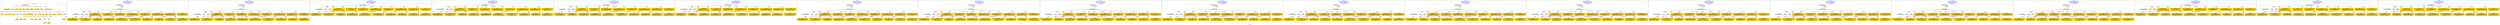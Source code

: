 digraph n0 {
fontcolor="blue"
remincross="true"
label="s21-s-met.json"
subgraph cluster_0 {
label="1-correct model"
n2[style="filled",color="white",fillcolor="lightgray",label="CulturalHeritageObject1"];
n3[shape="plaintext",style="filled",fillcolor="gold",label="dateOfEndOfCreation"];
n4[style="filled",color="white",fillcolor="lightgray",label="Person1"];
n5[shape="plaintext",style="filled",fillcolor="gold",label="dimensions"];
n6[shape="plaintext",style="filled",fillcolor="gold",label="medium"];
n7[shape="plaintext",style="filled",fillcolor="gold",label="creditLine"];
n8[shape="plaintext",style="filled",fillcolor="gold",label="provenance"];
n9[shape="plaintext",style="filled",fillcolor="gold",label="artworkTitle"];
n10[shape="plaintext",style="filled",fillcolor="gold",label="accessionNumber"];
n11[style="filled",color="white",fillcolor="lightgray",label="Concept1"];
n12[style="filled",color="white",fillcolor="lightgray",label="CulturalHeritageObject2"];
n13[shape="plaintext",style="filled",fillcolor="gold",label="dateOfEndOfCreation"];
n14[style="filled",color="white",fillcolor="lightgray",label="Person2"];
n15[shape="plaintext",style="filled",fillcolor="gold",label="dimensions"];
n16[shape="plaintext",style="filled",fillcolor="gold",label="medium"];
n17[shape="plaintext",style="filled",fillcolor="gold",label="creditLine"];
n18[shape="plaintext",style="filled",fillcolor="gold",label="provenance"];
n19[shape="plaintext",style="filled",fillcolor="gold",label="artworkTitle"];
n20[shape="plaintext",style="filled",fillcolor="gold",label="accessionNumber"];
n21[style="filled",color="white",fillcolor="lightgray",label="Concept2"];
n22[shape="plaintext",style="filled",fillcolor="gold",label="nationality"];
n23[shape="plaintext",style="filled",fillcolor="gold",label="birthDate"];
n24[shape="plaintext",style="filled",fillcolor="gold",label="deathDate"];
n25[shape="plaintext",style="filled",fillcolor="gold",label="artistName"];
n26[style="filled",color="white",fillcolor="lightgray",label="Place2"];
n27[style="filled",color="white",fillcolor="lightgray",label="Place1"];
n28[shape="plaintext",style="filled",fillcolor="gold",label="nationality"];
n29[shape="plaintext",style="filled",fillcolor="gold",label="birthDate"];
n30[shape="plaintext",style="filled",fillcolor="gold",label="deathDate"];
n31[shape="plaintext",style="filled",fillcolor="gold",label="artistName"];
n32[style="filled",color="white",fillcolor="lightgray",label="Place3"];
n33[style="filled",color="white",fillcolor="lightgray",label="Place4"];
n34[shape="plaintext",style="filled",fillcolor="gold",label="deathPlace"];
n35[shape="plaintext",style="filled",fillcolor="gold",label="birthPlace"];
n36[shape="plaintext",style="filled",fillcolor="gold",label="birthPlace"];
n37[shape="plaintext",style="filled",fillcolor="gold",label="deathPlace"];
n38[shape="plaintext",style="filled",fillcolor="gold",label="classification"];
n39[shape="plaintext",style="filled",fillcolor="gold",label="classification"];
}
subgraph cluster_1 {
label="candidate 0\nlink coherence:0.8181818181818182\nnode coherence:0.8181818181818182\nconfidence:0.38216159186341414\nmapping score:0.529744099644707\ncost:318.99979\n-precision:0.45-recall:0.27"
n41[style="filled",color="white",fillcolor="lightgray",label="CulturalHeritageObject1"];
n42[style="filled",color="white",fillcolor="lightgray",label="CulturalHeritageObject2"];
n43[style="filled",color="white",fillcolor="lightgray",label="Person1"];
n44[style="filled",color="white",fillcolor="lightgray",label="Concept1"];
n45[style="filled",color="white",fillcolor="lightgray",label="EuropeanaAggregation1"];
n46[shape="plaintext",style="filled",fillcolor="gold",label="birthPlace\n[CulturalHeritageObject,provenance,0.347]\n[Person,nameOfThePerson,0.271]\n[CulturalHeritageObject,description,0.27]\n[CulturalHeritageObject,title,0.112]"];
n47[shape="plaintext",style="filled",fillcolor="gold",label="nationality\n[Person,countryAssociatedWithThePerson,0.708]\n[CulturalHeritageObject,provenance,0.129]\n[Concept,prefLabel,0.098]\n[CulturalHeritageObject,title,0.064]"];
n48[shape="plaintext",style="filled",fillcolor="gold",label="dateOfEndOfCreation\n[Person,dateOfDeath,0.399]\n[CulturalHeritageObject,created,0.242]\n[CulturalHeritageObject,extent,0.202]\n[CulturalHeritageObject,accessionNumber,0.158]"];
n49[shape="plaintext",style="filled",fillcolor="gold",label="dateOfEndOfCreation\n[Person,dateOfDeath,0.487]\n[CulturalHeritageObject,created,0.241]\n[CulturalHeritageObject,accessionNumber,0.149]\n[CulturalHeritageObject,provenance,0.123]"];
n50[shape="plaintext",style="filled",fillcolor="gold",label="birthDate\n[Person,dateOfDeath,0.469]\n[CulturalHeritageObject,created,0.303]\n[CulturalHeritageObject,title,0.138]\n[Person,dateOfBirth,0.089]"];
n51[shape="plaintext",style="filled",fillcolor="gold",label="artworkTitle\n[CulturalHeritageObject,description,0.403]\n[Person,biographicalInformation,0.394]\n[Concept,prefLabel,0.142]\n[CulturalHeritageObject,title,0.061]"];
n52[shape="plaintext",style="filled",fillcolor="gold",label="artworkTitle\n[CulturalHeritageObject,description,0.496]\n[Person,biographicalInformation,0.308]\n[CulturalHeritageObject,title,0.105]\n[WebResource,classLink,0.091]"];
n53[shape="plaintext",style="filled",fillcolor="gold",label="nationality\n[Person,countryAssociatedWithThePerson,0.708]\n[CulturalHeritageObject,provenance,0.129]\n[Concept,prefLabel,0.098]\n[CulturalHeritageObject,title,0.064]"];
n54[shape="plaintext",style="filled",fillcolor="gold",label="birthPlace\n[CulturalHeritageObject,provenance,0.347]\n[Person,nameOfThePerson,0.271]\n[CulturalHeritageObject,description,0.27]\n[CulturalHeritageObject,title,0.112]"];
n55[shape="plaintext",style="filled",fillcolor="gold",label="dimensions\n[CulturalHeritageObject,extent,0.749]\n[CulturalHeritageObject,accessionNumber,0.099]\n[CulturalHeritageObject,provenance,0.089]\n[CulturalHeritageObject,description,0.063]"];
n56[shape="plaintext",style="filled",fillcolor="gold",label="birthDate\n[Person,dateOfDeath,0.469]\n[CulturalHeritageObject,created,0.303]\n[CulturalHeritageObject,title,0.138]\n[Person,dateOfBirth,0.089]"];
n57[shape="plaintext",style="filled",fillcolor="gold",label="creditLine\n[CulturalHeritageObject,provenance,0.469]\n[CulturalHeritageObject,rights,0.25]\n[Person,nameOfThePerson,0.142]\n[Concept,prefLabel,0.139]"];
n58[shape="plaintext",style="filled",fillcolor="gold",label="dimensions\n[CulturalHeritageObject,extent,0.749]\n[CulturalHeritageObject,accessionNumber,0.099]\n[CulturalHeritageObject,provenance,0.089]\n[CulturalHeritageObject,description,0.063]"];
n59[shape="plaintext",style="filled",fillcolor="gold",label="classification\n[Person,biographicalInformation,0.326]\n[Concept,prefLabel,0.303]\n[CulturalHeritageObject,description,0.257]\n[CulturalHeritageObject,provenance,0.114]"];
n60[shape="plaintext",style="filled",fillcolor="gold",label="medium\n[CulturalHeritageObject,medium,0.535]\n[CulturalHeritageObject,provenance,0.204]\n[CulturalHeritageObject,description,0.149]\n[Person,biographicalInformation,0.112]"];
n61[shape="plaintext",style="filled",fillcolor="gold",label="classification\n[Person,biographicalInformation,0.326]\n[Concept,prefLabel,0.303]\n[CulturalHeritageObject,description,0.257]\n[CulturalHeritageObject,provenance,0.114]"];
n62[shape="plaintext",style="filled",fillcolor="gold",label="medium\n[CulturalHeritageObject,medium,0.535]\n[CulturalHeritageObject,provenance,0.204]\n[CulturalHeritageObject,description,0.149]\n[Person,biographicalInformation,0.112]"];
n63[shape="plaintext",style="filled",fillcolor="gold",label="creditLine\n[CulturalHeritageObject,provenance,0.794]\n[Person,nameOfThePerson,0.083]\n[CulturalHeritageObject,description,0.073]\n[Document,classLink,0.051]"];
}
subgraph cluster_2 {
label="candidate 1\nlink coherence:0.8181818181818182\nnode coherence:0.8181818181818182\nconfidence:0.3783531934936121\nmapping score:0.5284746335214398\ncost:417.99979\n-precision:0.45-recall:0.27"
n65[style="filled",color="white",fillcolor="lightgray",label="CulturalHeritageObject1"];
n66[style="filled",color="white",fillcolor="lightgray",label="CulturalHeritageObject2"];
n67[style="filled",color="white",fillcolor="lightgray",label="Person1"];
n68[style="filled",color="white",fillcolor="lightgray",label="Concept1"];
n69[style="filled",color="white",fillcolor="lightgray",label="EuropeanaAggregation1"];
n70[shape="plaintext",style="filled",fillcolor="gold",label="birthPlace\n[CulturalHeritageObject,provenance,0.347]\n[Person,nameOfThePerson,0.271]\n[CulturalHeritageObject,description,0.27]\n[CulturalHeritageObject,title,0.112]"];
n71[shape="plaintext",style="filled",fillcolor="gold",label="nationality\n[Person,countryAssociatedWithThePerson,0.708]\n[CulturalHeritageObject,provenance,0.129]\n[Concept,prefLabel,0.098]\n[CulturalHeritageObject,title,0.064]"];
n72[shape="plaintext",style="filled",fillcolor="gold",label="dateOfEndOfCreation\n[Person,dateOfDeath,0.399]\n[CulturalHeritageObject,created,0.242]\n[CulturalHeritageObject,extent,0.202]\n[CulturalHeritageObject,accessionNumber,0.158]"];
n73[shape="plaintext",style="filled",fillcolor="gold",label="dateOfEndOfCreation\n[Person,dateOfDeath,0.487]\n[CulturalHeritageObject,created,0.241]\n[CulturalHeritageObject,accessionNumber,0.149]\n[CulturalHeritageObject,provenance,0.123]"];
n74[shape="plaintext",style="filled",fillcolor="gold",label="birthDate\n[Person,dateOfDeath,0.469]\n[CulturalHeritageObject,created,0.303]\n[CulturalHeritageObject,title,0.138]\n[Person,dateOfBirth,0.089]"];
n75[shape="plaintext",style="filled",fillcolor="gold",label="artworkTitle\n[CulturalHeritageObject,description,0.403]\n[Person,biographicalInformation,0.394]\n[Concept,prefLabel,0.142]\n[CulturalHeritageObject,title,0.061]"];
n76[shape="plaintext",style="filled",fillcolor="gold",label="artworkTitle\n[CulturalHeritageObject,description,0.496]\n[Person,biographicalInformation,0.308]\n[CulturalHeritageObject,title,0.105]\n[WebResource,classLink,0.091]"];
n77[shape="plaintext",style="filled",fillcolor="gold",label="nationality\n[Person,countryAssociatedWithThePerson,0.708]\n[CulturalHeritageObject,provenance,0.129]\n[Concept,prefLabel,0.098]\n[CulturalHeritageObject,title,0.064]"];
n78[shape="plaintext",style="filled",fillcolor="gold",label="birthPlace\n[CulturalHeritageObject,provenance,0.347]\n[Person,nameOfThePerson,0.271]\n[CulturalHeritageObject,description,0.27]\n[CulturalHeritageObject,title,0.112]"];
n79[shape="plaintext",style="filled",fillcolor="gold",label="dimensions\n[CulturalHeritageObject,extent,0.749]\n[CulturalHeritageObject,accessionNumber,0.099]\n[CulturalHeritageObject,provenance,0.089]\n[CulturalHeritageObject,description,0.063]"];
n80[shape="plaintext",style="filled",fillcolor="gold",label="birthDate\n[Person,dateOfDeath,0.469]\n[CulturalHeritageObject,created,0.303]\n[CulturalHeritageObject,title,0.138]\n[Person,dateOfBirth,0.089]"];
n81[shape="plaintext",style="filled",fillcolor="gold",label="creditLine\n[CulturalHeritageObject,provenance,0.469]\n[CulturalHeritageObject,rights,0.25]\n[Person,nameOfThePerson,0.142]\n[Concept,prefLabel,0.139]"];
n82[shape="plaintext",style="filled",fillcolor="gold",label="dimensions\n[CulturalHeritageObject,extent,0.749]\n[CulturalHeritageObject,accessionNumber,0.099]\n[CulturalHeritageObject,provenance,0.089]\n[CulturalHeritageObject,description,0.063]"];
n83[shape="plaintext",style="filled",fillcolor="gold",label="classification\n[Person,biographicalInformation,0.326]\n[Concept,prefLabel,0.303]\n[CulturalHeritageObject,description,0.257]\n[CulturalHeritageObject,provenance,0.114]"];
n84[shape="plaintext",style="filled",fillcolor="gold",label="medium\n[CulturalHeritageObject,medium,0.535]\n[CulturalHeritageObject,provenance,0.204]\n[CulturalHeritageObject,description,0.149]\n[Person,biographicalInformation,0.112]"];
n85[shape="plaintext",style="filled",fillcolor="gold",label="classification\n[Person,biographicalInformation,0.326]\n[Concept,prefLabel,0.303]\n[CulturalHeritageObject,description,0.257]\n[CulturalHeritageObject,provenance,0.114]"];
n86[shape="plaintext",style="filled",fillcolor="gold",label="medium\n[CulturalHeritageObject,medium,0.535]\n[CulturalHeritageObject,provenance,0.204]\n[CulturalHeritageObject,description,0.149]\n[Person,biographicalInformation,0.112]"];
n87[shape="plaintext",style="filled",fillcolor="gold",label="creditLine\n[CulturalHeritageObject,provenance,0.794]\n[Person,nameOfThePerson,0.083]\n[CulturalHeritageObject,description,0.073]\n[Document,classLink,0.051]"];
}
subgraph cluster_3 {
label="candidate 10\nlink coherence:0.8095238095238095\nnode coherence:0.8181818181818182\nconfidence:0.3772274355985928\nmapping score:0.5280993808897666\ncost:317.99987\n-precision:0.43-recall:0.24"
n89[style="filled",color="white",fillcolor="lightgray",label="CulturalHeritageObject1"];
n90[style="filled",color="white",fillcolor="lightgray",label="CulturalHeritageObject2"];
n91[style="filled",color="white",fillcolor="lightgray",label="Person1"];
n92[style="filled",color="white",fillcolor="lightgray",label="Concept1"];
n93[shape="plaintext",style="filled",fillcolor="gold",label="birthPlace\n[CulturalHeritageObject,provenance,0.347]\n[Person,nameOfThePerson,0.271]\n[CulturalHeritageObject,description,0.27]\n[CulturalHeritageObject,title,0.112]"];
n94[shape="plaintext",style="filled",fillcolor="gold",label="nationality\n[Person,countryAssociatedWithThePerson,0.708]\n[CulturalHeritageObject,provenance,0.129]\n[Concept,prefLabel,0.098]\n[CulturalHeritageObject,title,0.064]"];
n95[shape="plaintext",style="filled",fillcolor="gold",label="dateOfEndOfCreation\n[Person,dateOfDeath,0.487]\n[CulturalHeritageObject,created,0.241]\n[CulturalHeritageObject,accessionNumber,0.149]\n[CulturalHeritageObject,provenance,0.123]"];
n96[shape="plaintext",style="filled",fillcolor="gold",label="dateOfEndOfCreation\n[Person,dateOfDeath,0.399]\n[CulturalHeritageObject,created,0.242]\n[CulturalHeritageObject,extent,0.202]\n[CulturalHeritageObject,accessionNumber,0.158]"];
n97[shape="plaintext",style="filled",fillcolor="gold",label="birthDate\n[Person,dateOfDeath,0.469]\n[CulturalHeritageObject,created,0.303]\n[CulturalHeritageObject,title,0.138]\n[Person,dateOfBirth,0.089]"];
n98[shape="plaintext",style="filled",fillcolor="gold",label="artworkTitle\n[CulturalHeritageObject,description,0.403]\n[Person,biographicalInformation,0.394]\n[Concept,prefLabel,0.142]\n[CulturalHeritageObject,title,0.061]"];
n99[shape="plaintext",style="filled",fillcolor="gold",label="artworkTitle\n[CulturalHeritageObject,description,0.496]\n[Person,biographicalInformation,0.308]\n[CulturalHeritageObject,title,0.105]\n[WebResource,classLink,0.091]"];
n100[shape="plaintext",style="filled",fillcolor="gold",label="nationality\n[Person,countryAssociatedWithThePerson,0.708]\n[CulturalHeritageObject,provenance,0.129]\n[Concept,prefLabel,0.098]\n[CulturalHeritageObject,title,0.064]"];
n101[shape="plaintext",style="filled",fillcolor="gold",label="birthPlace\n[CulturalHeritageObject,provenance,0.347]\n[Person,nameOfThePerson,0.271]\n[CulturalHeritageObject,description,0.27]\n[CulturalHeritageObject,title,0.112]"];
n102[shape="plaintext",style="filled",fillcolor="gold",label="dimensions\n[CulturalHeritageObject,extent,0.749]\n[CulturalHeritageObject,accessionNumber,0.099]\n[CulturalHeritageObject,provenance,0.089]\n[CulturalHeritageObject,description,0.063]"];
n103[shape="plaintext",style="filled",fillcolor="gold",label="birthDate\n[Person,dateOfDeath,0.469]\n[CulturalHeritageObject,created,0.303]\n[CulturalHeritageObject,title,0.138]\n[Person,dateOfBirth,0.089]"];
n104[shape="plaintext",style="filled",fillcolor="gold",label="creditLine\n[CulturalHeritageObject,provenance,0.469]\n[CulturalHeritageObject,rights,0.25]\n[Person,nameOfThePerson,0.142]\n[Concept,prefLabel,0.139]"];
n105[shape="plaintext",style="filled",fillcolor="gold",label="dimensions\n[CulturalHeritageObject,extent,0.749]\n[CulturalHeritageObject,accessionNumber,0.099]\n[CulturalHeritageObject,provenance,0.089]\n[CulturalHeritageObject,description,0.063]"];
n106[shape="plaintext",style="filled",fillcolor="gold",label="classification\n[Person,biographicalInformation,0.326]\n[Concept,prefLabel,0.303]\n[CulturalHeritageObject,description,0.257]\n[CulturalHeritageObject,provenance,0.114]"];
n107[shape="plaintext",style="filled",fillcolor="gold",label="medium\n[CulturalHeritageObject,medium,0.535]\n[CulturalHeritageObject,provenance,0.204]\n[CulturalHeritageObject,description,0.149]\n[Person,biographicalInformation,0.112]"];
n108[shape="plaintext",style="filled",fillcolor="gold",label="classification\n[Person,biographicalInformation,0.326]\n[Concept,prefLabel,0.303]\n[CulturalHeritageObject,description,0.257]\n[CulturalHeritageObject,provenance,0.114]"];
n109[shape="plaintext",style="filled",fillcolor="gold",label="medium\n[CulturalHeritageObject,medium,0.535]\n[CulturalHeritageObject,provenance,0.204]\n[CulturalHeritageObject,description,0.149]\n[Person,biographicalInformation,0.112]"];
n110[shape="plaintext",style="filled",fillcolor="gold",label="creditLine\n[CulturalHeritageObject,provenance,0.794]\n[Person,nameOfThePerson,0.083]\n[CulturalHeritageObject,description,0.073]\n[Document,classLink,0.051]"];
}
subgraph cluster_4 {
label="candidate 11\nlink coherence:0.8095238095238095\nnode coherence:0.8181818181818182\nconfidence:0.3734190372287907\nmapping score:0.5268299147664993\ncost:416.99987\n-precision:0.43-recall:0.24"
n112[style="filled",color="white",fillcolor="lightgray",label="CulturalHeritageObject1"];
n113[style="filled",color="white",fillcolor="lightgray",label="CulturalHeritageObject2"];
n114[style="filled",color="white",fillcolor="lightgray",label="Person1"];
n115[style="filled",color="white",fillcolor="lightgray",label="Concept1"];
n116[shape="plaintext",style="filled",fillcolor="gold",label="birthPlace\n[CulturalHeritageObject,provenance,0.347]\n[Person,nameOfThePerson,0.271]\n[CulturalHeritageObject,description,0.27]\n[CulturalHeritageObject,title,0.112]"];
n117[shape="plaintext",style="filled",fillcolor="gold",label="nationality\n[Person,countryAssociatedWithThePerson,0.708]\n[CulturalHeritageObject,provenance,0.129]\n[Concept,prefLabel,0.098]\n[CulturalHeritageObject,title,0.064]"];
n118[shape="plaintext",style="filled",fillcolor="gold",label="dateOfEndOfCreation\n[Person,dateOfDeath,0.487]\n[CulturalHeritageObject,created,0.241]\n[CulturalHeritageObject,accessionNumber,0.149]\n[CulturalHeritageObject,provenance,0.123]"];
n119[shape="plaintext",style="filled",fillcolor="gold",label="dateOfEndOfCreation\n[Person,dateOfDeath,0.399]\n[CulturalHeritageObject,created,0.242]\n[CulturalHeritageObject,extent,0.202]\n[CulturalHeritageObject,accessionNumber,0.158]"];
n120[shape="plaintext",style="filled",fillcolor="gold",label="birthDate\n[Person,dateOfDeath,0.469]\n[CulturalHeritageObject,created,0.303]\n[CulturalHeritageObject,title,0.138]\n[Person,dateOfBirth,0.089]"];
n121[shape="plaintext",style="filled",fillcolor="gold",label="artworkTitle\n[CulturalHeritageObject,description,0.403]\n[Person,biographicalInformation,0.394]\n[Concept,prefLabel,0.142]\n[CulturalHeritageObject,title,0.061]"];
n122[shape="plaintext",style="filled",fillcolor="gold",label="artworkTitle\n[CulturalHeritageObject,description,0.496]\n[Person,biographicalInformation,0.308]\n[CulturalHeritageObject,title,0.105]\n[WebResource,classLink,0.091]"];
n123[shape="plaintext",style="filled",fillcolor="gold",label="nationality\n[Person,countryAssociatedWithThePerson,0.708]\n[CulturalHeritageObject,provenance,0.129]\n[Concept,prefLabel,0.098]\n[CulturalHeritageObject,title,0.064]"];
n124[shape="plaintext",style="filled",fillcolor="gold",label="birthPlace\n[CulturalHeritageObject,provenance,0.347]\n[Person,nameOfThePerson,0.271]\n[CulturalHeritageObject,description,0.27]\n[CulturalHeritageObject,title,0.112]"];
n125[shape="plaintext",style="filled",fillcolor="gold",label="dimensions\n[CulturalHeritageObject,extent,0.749]\n[CulturalHeritageObject,accessionNumber,0.099]\n[CulturalHeritageObject,provenance,0.089]\n[CulturalHeritageObject,description,0.063]"];
n126[shape="plaintext",style="filled",fillcolor="gold",label="birthDate\n[Person,dateOfDeath,0.469]\n[CulturalHeritageObject,created,0.303]\n[CulturalHeritageObject,title,0.138]\n[Person,dateOfBirth,0.089]"];
n127[shape="plaintext",style="filled",fillcolor="gold",label="creditLine\n[CulturalHeritageObject,provenance,0.469]\n[CulturalHeritageObject,rights,0.25]\n[Person,nameOfThePerson,0.142]\n[Concept,prefLabel,0.139]"];
n128[shape="plaintext",style="filled",fillcolor="gold",label="dimensions\n[CulturalHeritageObject,extent,0.749]\n[CulturalHeritageObject,accessionNumber,0.099]\n[CulturalHeritageObject,provenance,0.089]\n[CulturalHeritageObject,description,0.063]"];
n129[shape="plaintext",style="filled",fillcolor="gold",label="classification\n[Person,biographicalInformation,0.326]\n[Concept,prefLabel,0.303]\n[CulturalHeritageObject,description,0.257]\n[CulturalHeritageObject,provenance,0.114]"];
n130[shape="plaintext",style="filled",fillcolor="gold",label="medium\n[CulturalHeritageObject,medium,0.535]\n[CulturalHeritageObject,provenance,0.204]\n[CulturalHeritageObject,description,0.149]\n[Person,biographicalInformation,0.112]"];
n131[shape="plaintext",style="filled",fillcolor="gold",label="classification\n[Person,biographicalInformation,0.326]\n[Concept,prefLabel,0.303]\n[CulturalHeritageObject,description,0.257]\n[CulturalHeritageObject,provenance,0.114]"];
n132[shape="plaintext",style="filled",fillcolor="gold",label="medium\n[CulturalHeritageObject,medium,0.535]\n[CulturalHeritageObject,provenance,0.204]\n[CulturalHeritageObject,description,0.149]\n[Person,biographicalInformation,0.112]"];
n133[shape="plaintext",style="filled",fillcolor="gold",label="creditLine\n[CulturalHeritageObject,provenance,0.794]\n[Person,nameOfThePerson,0.083]\n[CulturalHeritageObject,description,0.073]\n[Document,classLink,0.051]"];
}
subgraph cluster_5 {
label="candidate 12\nlink coherence:0.8095238095238095\nnode coherence:0.8181818181818182\nconfidence:0.3729482624475497\nmapping score:0.5266729898394189\ncost:317.99987\n-precision:0.43-recall:0.24"
n135[style="filled",color="white",fillcolor="lightgray",label="CulturalHeritageObject1"];
n136[style="filled",color="white",fillcolor="lightgray",label="CulturalHeritageObject2"];
n137[style="filled",color="white",fillcolor="lightgray",label="Person1"];
n138[style="filled",color="white",fillcolor="lightgray",label="Concept1"];
n139[shape="plaintext",style="filled",fillcolor="gold",label="nationality\n[Person,countryAssociatedWithThePerson,0.708]\n[CulturalHeritageObject,provenance,0.129]\n[Concept,prefLabel,0.098]\n[CulturalHeritageObject,title,0.064]"];
n140[shape="plaintext",style="filled",fillcolor="gold",label="dateOfEndOfCreation\n[Person,dateOfDeath,0.487]\n[CulturalHeritageObject,created,0.241]\n[CulturalHeritageObject,accessionNumber,0.149]\n[CulturalHeritageObject,provenance,0.123]"];
n141[shape="plaintext",style="filled",fillcolor="gold",label="dateOfEndOfCreation\n[Person,dateOfDeath,0.399]\n[CulturalHeritageObject,created,0.242]\n[CulturalHeritageObject,extent,0.202]\n[CulturalHeritageObject,accessionNumber,0.158]"];
n142[shape="plaintext",style="filled",fillcolor="gold",label="birthDate\n[Person,dateOfDeath,0.469]\n[CulturalHeritageObject,created,0.303]\n[CulturalHeritageObject,title,0.138]\n[Person,dateOfBirth,0.089]"];
n143[shape="plaintext",style="filled",fillcolor="gold",label="artworkTitle\n[CulturalHeritageObject,description,0.403]\n[Person,biographicalInformation,0.394]\n[Concept,prefLabel,0.142]\n[CulturalHeritageObject,title,0.061]"];
n144[shape="plaintext",style="filled",fillcolor="gold",label="artworkTitle\n[CulturalHeritageObject,description,0.496]\n[Person,biographicalInformation,0.308]\n[CulturalHeritageObject,title,0.105]\n[WebResource,classLink,0.091]"];
n145[shape="plaintext",style="filled",fillcolor="gold",label="nationality\n[Person,countryAssociatedWithThePerson,0.708]\n[CulturalHeritageObject,provenance,0.129]\n[Concept,prefLabel,0.098]\n[CulturalHeritageObject,title,0.064]"];
n146[shape="plaintext",style="filled",fillcolor="gold",label="birthPlace\n[CulturalHeritageObject,provenance,0.347]\n[Person,nameOfThePerson,0.271]\n[CulturalHeritageObject,description,0.27]\n[CulturalHeritageObject,title,0.112]"];
n147[shape="plaintext",style="filled",fillcolor="gold",label="dimensions\n[CulturalHeritageObject,extent,0.749]\n[CulturalHeritageObject,accessionNumber,0.099]\n[CulturalHeritageObject,provenance,0.089]\n[CulturalHeritageObject,description,0.063]"];
n148[shape="plaintext",style="filled",fillcolor="gold",label="birthDate\n[Person,dateOfDeath,0.469]\n[CulturalHeritageObject,created,0.303]\n[CulturalHeritageObject,title,0.138]\n[Person,dateOfBirth,0.089]"];
n149[shape="plaintext",style="filled",fillcolor="gold",label="creditLine\n[CulturalHeritageObject,provenance,0.469]\n[CulturalHeritageObject,rights,0.25]\n[Person,nameOfThePerson,0.142]\n[Concept,prefLabel,0.139]"];
n150[shape="plaintext",style="filled",fillcolor="gold",label="dimensions\n[CulturalHeritageObject,extent,0.749]\n[CulturalHeritageObject,accessionNumber,0.099]\n[CulturalHeritageObject,provenance,0.089]\n[CulturalHeritageObject,description,0.063]"];
n151[shape="plaintext",style="filled",fillcolor="gold",label="birthPlace\n[CulturalHeritageObject,provenance,0.347]\n[Person,nameOfThePerson,0.271]\n[CulturalHeritageObject,description,0.27]\n[CulturalHeritageObject,title,0.112]"];
n152[shape="plaintext",style="filled",fillcolor="gold",label="classification\n[Person,biographicalInformation,0.326]\n[Concept,prefLabel,0.303]\n[CulturalHeritageObject,description,0.257]\n[CulturalHeritageObject,provenance,0.114]"];
n153[shape="plaintext",style="filled",fillcolor="gold",label="medium\n[CulturalHeritageObject,medium,0.535]\n[CulturalHeritageObject,provenance,0.204]\n[CulturalHeritageObject,description,0.149]\n[Person,biographicalInformation,0.112]"];
n154[shape="plaintext",style="filled",fillcolor="gold",label="classification\n[Person,biographicalInformation,0.326]\n[Concept,prefLabel,0.303]\n[CulturalHeritageObject,description,0.257]\n[CulturalHeritageObject,provenance,0.114]"];
n155[shape="plaintext",style="filled",fillcolor="gold",label="medium\n[CulturalHeritageObject,medium,0.535]\n[CulturalHeritageObject,provenance,0.204]\n[CulturalHeritageObject,description,0.149]\n[Person,biographicalInformation,0.112]"];
n156[shape="plaintext",style="filled",fillcolor="gold",label="creditLine\n[CulturalHeritageObject,provenance,0.794]\n[Person,nameOfThePerson,0.083]\n[CulturalHeritageObject,description,0.073]\n[Document,classLink,0.051]"];
}
subgraph cluster_6 {
label="candidate 13\nlink coherence:0.8095238095238095\nnode coherence:0.8181818181818182\nconfidence:0.3723296475700927\nmapping score:0.5264667848802665\ncost:317.99987\n-precision:0.38-recall:0.22"
n158[style="filled",color="white",fillcolor="lightgray",label="CulturalHeritageObject1"];
n159[style="filled",color="white",fillcolor="lightgray",label="CulturalHeritageObject2"];
n160[style="filled",color="white",fillcolor="lightgray",label="Person1"];
n161[style="filled",color="white",fillcolor="lightgray",label="Concept1"];
n162[shape="plaintext",style="filled",fillcolor="gold",label="birthPlace\n[CulturalHeritageObject,provenance,0.347]\n[Person,nameOfThePerson,0.271]\n[CulturalHeritageObject,description,0.27]\n[CulturalHeritageObject,title,0.112]"];
n163[shape="plaintext",style="filled",fillcolor="gold",label="birthDate\n[Person,dateOfDeath,0.469]\n[CulturalHeritageObject,created,0.303]\n[CulturalHeritageObject,title,0.138]\n[Person,dateOfBirth,0.089]"];
n164[shape="plaintext",style="filled",fillcolor="gold",label="dateOfEndOfCreation\n[Person,dateOfDeath,0.399]\n[CulturalHeritageObject,created,0.242]\n[CulturalHeritageObject,extent,0.202]\n[CulturalHeritageObject,accessionNumber,0.158]"];
n165[shape="plaintext",style="filled",fillcolor="gold",label="dateOfEndOfCreation\n[Person,dateOfDeath,0.487]\n[CulturalHeritageObject,created,0.241]\n[CulturalHeritageObject,accessionNumber,0.149]\n[CulturalHeritageObject,provenance,0.123]"];
n166[shape="plaintext",style="filled",fillcolor="gold",label="artworkTitle\n[CulturalHeritageObject,description,0.403]\n[Person,biographicalInformation,0.394]\n[Concept,prefLabel,0.142]\n[CulturalHeritageObject,title,0.061]"];
n167[shape="plaintext",style="filled",fillcolor="gold",label="artworkTitle\n[CulturalHeritageObject,description,0.496]\n[Person,biographicalInformation,0.308]\n[CulturalHeritageObject,title,0.105]\n[WebResource,classLink,0.091]"];
n168[shape="plaintext",style="filled",fillcolor="gold",label="nationality\n[Person,countryAssociatedWithThePerson,0.708]\n[CulturalHeritageObject,provenance,0.129]\n[Concept,prefLabel,0.098]\n[CulturalHeritageObject,title,0.064]"];
n169[shape="plaintext",style="filled",fillcolor="gold",label="birthPlace\n[CulturalHeritageObject,provenance,0.347]\n[Person,nameOfThePerson,0.271]\n[CulturalHeritageObject,description,0.27]\n[CulturalHeritageObject,title,0.112]"];
n170[shape="plaintext",style="filled",fillcolor="gold",label="dimensions\n[CulturalHeritageObject,extent,0.749]\n[CulturalHeritageObject,accessionNumber,0.099]\n[CulturalHeritageObject,provenance,0.089]\n[CulturalHeritageObject,description,0.063]"];
n171[shape="plaintext",style="filled",fillcolor="gold",label="birthDate\n[Person,dateOfDeath,0.469]\n[CulturalHeritageObject,created,0.303]\n[CulturalHeritageObject,title,0.138]\n[Person,dateOfBirth,0.089]"];
n172[shape="plaintext",style="filled",fillcolor="gold",label="creditLine\n[CulturalHeritageObject,provenance,0.469]\n[CulturalHeritageObject,rights,0.25]\n[Person,nameOfThePerson,0.142]\n[Concept,prefLabel,0.139]"];
n173[shape="plaintext",style="filled",fillcolor="gold",label="dimensions\n[CulturalHeritageObject,extent,0.749]\n[CulturalHeritageObject,accessionNumber,0.099]\n[CulturalHeritageObject,provenance,0.089]\n[CulturalHeritageObject,description,0.063]"];
n174[shape="plaintext",style="filled",fillcolor="gold",label="classification\n[Person,biographicalInformation,0.326]\n[Concept,prefLabel,0.303]\n[CulturalHeritageObject,description,0.257]\n[CulturalHeritageObject,provenance,0.114]"];
n175[shape="plaintext",style="filled",fillcolor="gold",label="classification\n[Person,biographicalInformation,0.326]\n[Concept,prefLabel,0.303]\n[CulturalHeritageObject,description,0.257]\n[CulturalHeritageObject,provenance,0.114]"];
n176[shape="plaintext",style="filled",fillcolor="gold",label="medium\n[CulturalHeritageObject,medium,0.535]\n[CulturalHeritageObject,provenance,0.204]\n[CulturalHeritageObject,description,0.149]\n[Person,biographicalInformation,0.112]"];
n177[shape="plaintext",style="filled",fillcolor="gold",label="nationality\n[Person,countryAssociatedWithThePerson,0.708]\n[CulturalHeritageObject,provenance,0.129]\n[Concept,prefLabel,0.098]\n[CulturalHeritageObject,title,0.064]"];
n178[shape="plaintext",style="filled",fillcolor="gold",label="medium\n[CulturalHeritageObject,medium,0.535]\n[CulturalHeritageObject,provenance,0.204]\n[CulturalHeritageObject,description,0.149]\n[Person,biographicalInformation,0.112]"];
n179[shape="plaintext",style="filled",fillcolor="gold",label="creditLine\n[CulturalHeritageObject,provenance,0.794]\n[Person,nameOfThePerson,0.083]\n[CulturalHeritageObject,description,0.073]\n[Document,classLink,0.051]"];
}
subgraph cluster_7 {
label="candidate 14\nlink coherence:0.7727272727272727\nnode coherence:0.8181818181818182\nconfidence:0.38216159186341414\nmapping score:0.529744099644707\ncost:318.99978\n-precision:0.5-recall:0.3"
n181[style="filled",color="white",fillcolor="lightgray",label="CulturalHeritageObject1"];
n182[style="filled",color="white",fillcolor="lightgray",label="CulturalHeritageObject2"];
n183[style="filled",color="white",fillcolor="lightgray",label="Person1"];
n184[style="filled",color="white",fillcolor="lightgray",label="Concept1"];
n185[style="filled",color="white",fillcolor="lightgray",label="EuropeanaAggregation1"];
n186[shape="plaintext",style="filled",fillcolor="gold",label="birthPlace\n[CulturalHeritageObject,provenance,0.347]\n[Person,nameOfThePerson,0.271]\n[CulturalHeritageObject,description,0.27]\n[CulturalHeritageObject,title,0.112]"];
n187[shape="plaintext",style="filled",fillcolor="gold",label="nationality\n[Person,countryAssociatedWithThePerson,0.708]\n[CulturalHeritageObject,provenance,0.129]\n[Concept,prefLabel,0.098]\n[CulturalHeritageObject,title,0.064]"];
n188[shape="plaintext",style="filled",fillcolor="gold",label="dateOfEndOfCreation\n[Person,dateOfDeath,0.399]\n[CulturalHeritageObject,created,0.242]\n[CulturalHeritageObject,extent,0.202]\n[CulturalHeritageObject,accessionNumber,0.158]"];
n189[shape="plaintext",style="filled",fillcolor="gold",label="dateOfEndOfCreation\n[Person,dateOfDeath,0.487]\n[CulturalHeritageObject,created,0.241]\n[CulturalHeritageObject,accessionNumber,0.149]\n[CulturalHeritageObject,provenance,0.123]"];
n190[shape="plaintext",style="filled",fillcolor="gold",label="birthDate\n[Person,dateOfDeath,0.469]\n[CulturalHeritageObject,created,0.303]\n[CulturalHeritageObject,title,0.138]\n[Person,dateOfBirth,0.089]"];
n191[shape="plaintext",style="filled",fillcolor="gold",label="artworkTitle\n[CulturalHeritageObject,description,0.403]\n[Person,biographicalInformation,0.394]\n[Concept,prefLabel,0.142]\n[CulturalHeritageObject,title,0.061]"];
n192[shape="plaintext",style="filled",fillcolor="gold",label="artworkTitle\n[CulturalHeritageObject,description,0.496]\n[Person,biographicalInformation,0.308]\n[CulturalHeritageObject,title,0.105]\n[WebResource,classLink,0.091]"];
n193[shape="plaintext",style="filled",fillcolor="gold",label="nationality\n[Person,countryAssociatedWithThePerson,0.708]\n[CulturalHeritageObject,provenance,0.129]\n[Concept,prefLabel,0.098]\n[CulturalHeritageObject,title,0.064]"];
n194[shape="plaintext",style="filled",fillcolor="gold",label="birthPlace\n[CulturalHeritageObject,provenance,0.347]\n[Person,nameOfThePerson,0.271]\n[CulturalHeritageObject,description,0.27]\n[CulturalHeritageObject,title,0.112]"];
n195[shape="plaintext",style="filled",fillcolor="gold",label="dimensions\n[CulturalHeritageObject,extent,0.749]\n[CulturalHeritageObject,accessionNumber,0.099]\n[CulturalHeritageObject,provenance,0.089]\n[CulturalHeritageObject,description,0.063]"];
n196[shape="plaintext",style="filled",fillcolor="gold",label="birthDate\n[Person,dateOfDeath,0.469]\n[CulturalHeritageObject,created,0.303]\n[CulturalHeritageObject,title,0.138]\n[Person,dateOfBirth,0.089]"];
n197[shape="plaintext",style="filled",fillcolor="gold",label="creditLine\n[CulturalHeritageObject,provenance,0.469]\n[CulturalHeritageObject,rights,0.25]\n[Person,nameOfThePerson,0.142]\n[Concept,prefLabel,0.139]"];
n198[shape="plaintext",style="filled",fillcolor="gold",label="dimensions\n[CulturalHeritageObject,extent,0.749]\n[CulturalHeritageObject,accessionNumber,0.099]\n[CulturalHeritageObject,provenance,0.089]\n[CulturalHeritageObject,description,0.063]"];
n199[shape="plaintext",style="filled",fillcolor="gold",label="classification\n[Person,biographicalInformation,0.326]\n[Concept,prefLabel,0.303]\n[CulturalHeritageObject,description,0.257]\n[CulturalHeritageObject,provenance,0.114]"];
n200[shape="plaintext",style="filled",fillcolor="gold",label="medium\n[CulturalHeritageObject,medium,0.535]\n[CulturalHeritageObject,provenance,0.204]\n[CulturalHeritageObject,description,0.149]\n[Person,biographicalInformation,0.112]"];
n201[shape="plaintext",style="filled",fillcolor="gold",label="classification\n[Person,biographicalInformation,0.326]\n[Concept,prefLabel,0.303]\n[CulturalHeritageObject,description,0.257]\n[CulturalHeritageObject,provenance,0.114]"];
n202[shape="plaintext",style="filled",fillcolor="gold",label="medium\n[CulturalHeritageObject,medium,0.535]\n[CulturalHeritageObject,provenance,0.204]\n[CulturalHeritageObject,description,0.149]\n[Person,biographicalInformation,0.112]"];
n203[shape="plaintext",style="filled",fillcolor="gold",label="creditLine\n[CulturalHeritageObject,provenance,0.794]\n[Person,nameOfThePerson,0.083]\n[CulturalHeritageObject,description,0.073]\n[Document,classLink,0.051]"];
}
subgraph cluster_8 {
label="candidate 15\nlink coherence:0.7727272727272727\nnode coherence:0.8181818181818182\nconfidence:0.3783531934936121\nmapping score:0.5284746335214398\ncost:417.99978\n-precision:0.5-recall:0.3"
n205[style="filled",color="white",fillcolor="lightgray",label="CulturalHeritageObject1"];
n206[style="filled",color="white",fillcolor="lightgray",label="CulturalHeritageObject2"];
n207[style="filled",color="white",fillcolor="lightgray",label="Person1"];
n208[style="filled",color="white",fillcolor="lightgray",label="Concept1"];
n209[style="filled",color="white",fillcolor="lightgray",label="EuropeanaAggregation1"];
n210[shape="plaintext",style="filled",fillcolor="gold",label="birthPlace\n[CulturalHeritageObject,provenance,0.347]\n[Person,nameOfThePerson,0.271]\n[CulturalHeritageObject,description,0.27]\n[CulturalHeritageObject,title,0.112]"];
n211[shape="plaintext",style="filled",fillcolor="gold",label="nationality\n[Person,countryAssociatedWithThePerson,0.708]\n[CulturalHeritageObject,provenance,0.129]\n[Concept,prefLabel,0.098]\n[CulturalHeritageObject,title,0.064]"];
n212[shape="plaintext",style="filled",fillcolor="gold",label="dateOfEndOfCreation\n[Person,dateOfDeath,0.399]\n[CulturalHeritageObject,created,0.242]\n[CulturalHeritageObject,extent,0.202]\n[CulturalHeritageObject,accessionNumber,0.158]"];
n213[shape="plaintext",style="filled",fillcolor="gold",label="dateOfEndOfCreation\n[Person,dateOfDeath,0.487]\n[CulturalHeritageObject,created,0.241]\n[CulturalHeritageObject,accessionNumber,0.149]\n[CulturalHeritageObject,provenance,0.123]"];
n214[shape="plaintext",style="filled",fillcolor="gold",label="birthDate\n[Person,dateOfDeath,0.469]\n[CulturalHeritageObject,created,0.303]\n[CulturalHeritageObject,title,0.138]\n[Person,dateOfBirth,0.089]"];
n215[shape="plaintext",style="filled",fillcolor="gold",label="artworkTitle\n[CulturalHeritageObject,description,0.403]\n[Person,biographicalInformation,0.394]\n[Concept,prefLabel,0.142]\n[CulturalHeritageObject,title,0.061]"];
n216[shape="plaintext",style="filled",fillcolor="gold",label="artworkTitle\n[CulturalHeritageObject,description,0.496]\n[Person,biographicalInformation,0.308]\n[CulturalHeritageObject,title,0.105]\n[WebResource,classLink,0.091]"];
n217[shape="plaintext",style="filled",fillcolor="gold",label="nationality\n[Person,countryAssociatedWithThePerson,0.708]\n[CulturalHeritageObject,provenance,0.129]\n[Concept,prefLabel,0.098]\n[CulturalHeritageObject,title,0.064]"];
n218[shape="plaintext",style="filled",fillcolor="gold",label="birthPlace\n[CulturalHeritageObject,provenance,0.347]\n[Person,nameOfThePerson,0.271]\n[CulturalHeritageObject,description,0.27]\n[CulturalHeritageObject,title,0.112]"];
n219[shape="plaintext",style="filled",fillcolor="gold",label="dimensions\n[CulturalHeritageObject,extent,0.749]\n[CulturalHeritageObject,accessionNumber,0.099]\n[CulturalHeritageObject,provenance,0.089]\n[CulturalHeritageObject,description,0.063]"];
n220[shape="plaintext",style="filled",fillcolor="gold",label="birthDate\n[Person,dateOfDeath,0.469]\n[CulturalHeritageObject,created,0.303]\n[CulturalHeritageObject,title,0.138]\n[Person,dateOfBirth,0.089]"];
n221[shape="plaintext",style="filled",fillcolor="gold",label="creditLine\n[CulturalHeritageObject,provenance,0.469]\n[CulturalHeritageObject,rights,0.25]\n[Person,nameOfThePerson,0.142]\n[Concept,prefLabel,0.139]"];
n222[shape="plaintext",style="filled",fillcolor="gold",label="dimensions\n[CulturalHeritageObject,extent,0.749]\n[CulturalHeritageObject,accessionNumber,0.099]\n[CulturalHeritageObject,provenance,0.089]\n[CulturalHeritageObject,description,0.063]"];
n223[shape="plaintext",style="filled",fillcolor="gold",label="classification\n[Person,biographicalInformation,0.326]\n[Concept,prefLabel,0.303]\n[CulturalHeritageObject,description,0.257]\n[CulturalHeritageObject,provenance,0.114]"];
n224[shape="plaintext",style="filled",fillcolor="gold",label="medium\n[CulturalHeritageObject,medium,0.535]\n[CulturalHeritageObject,provenance,0.204]\n[CulturalHeritageObject,description,0.149]\n[Person,biographicalInformation,0.112]"];
n225[shape="plaintext",style="filled",fillcolor="gold",label="classification\n[Person,biographicalInformation,0.326]\n[Concept,prefLabel,0.303]\n[CulturalHeritageObject,description,0.257]\n[CulturalHeritageObject,provenance,0.114]"];
n226[shape="plaintext",style="filled",fillcolor="gold",label="medium\n[CulturalHeritageObject,medium,0.535]\n[CulturalHeritageObject,provenance,0.204]\n[CulturalHeritageObject,description,0.149]\n[Person,biographicalInformation,0.112]"];
n227[shape="plaintext",style="filled",fillcolor="gold",label="creditLine\n[CulturalHeritageObject,provenance,0.794]\n[Person,nameOfThePerson,0.083]\n[CulturalHeritageObject,description,0.073]\n[Document,classLink,0.051]"];
}
subgraph cluster_9 {
label="candidate 16\nlink coherence:0.7727272727272727\nnode coherence:0.8181818181818182\nconfidence:0.37788241871237105\nmapping score:0.5283177085943594\ncost:318.99978\n-precision:0.5-recall:0.3"
n229[style="filled",color="white",fillcolor="lightgray",label="CulturalHeritageObject1"];
n230[style="filled",color="white",fillcolor="lightgray",label="CulturalHeritageObject2"];
n231[style="filled",color="white",fillcolor="lightgray",label="Person1"];
n232[style="filled",color="white",fillcolor="lightgray",label="Concept1"];
n233[style="filled",color="white",fillcolor="lightgray",label="EuropeanaAggregation1"];
n234[shape="plaintext",style="filled",fillcolor="gold",label="nationality\n[Person,countryAssociatedWithThePerson,0.708]\n[CulturalHeritageObject,provenance,0.129]\n[Concept,prefLabel,0.098]\n[CulturalHeritageObject,title,0.064]"];
n235[shape="plaintext",style="filled",fillcolor="gold",label="dateOfEndOfCreation\n[Person,dateOfDeath,0.399]\n[CulturalHeritageObject,created,0.242]\n[CulturalHeritageObject,extent,0.202]\n[CulturalHeritageObject,accessionNumber,0.158]"];
n236[shape="plaintext",style="filled",fillcolor="gold",label="dateOfEndOfCreation\n[Person,dateOfDeath,0.487]\n[CulturalHeritageObject,created,0.241]\n[CulturalHeritageObject,accessionNumber,0.149]\n[CulturalHeritageObject,provenance,0.123]"];
n237[shape="plaintext",style="filled",fillcolor="gold",label="birthDate\n[Person,dateOfDeath,0.469]\n[CulturalHeritageObject,created,0.303]\n[CulturalHeritageObject,title,0.138]\n[Person,dateOfBirth,0.089]"];
n238[shape="plaintext",style="filled",fillcolor="gold",label="artworkTitle\n[CulturalHeritageObject,description,0.403]\n[Person,biographicalInformation,0.394]\n[Concept,prefLabel,0.142]\n[CulturalHeritageObject,title,0.061]"];
n239[shape="plaintext",style="filled",fillcolor="gold",label="artworkTitle\n[CulturalHeritageObject,description,0.496]\n[Person,biographicalInformation,0.308]\n[CulturalHeritageObject,title,0.105]\n[WebResource,classLink,0.091]"];
n240[shape="plaintext",style="filled",fillcolor="gold",label="nationality\n[Person,countryAssociatedWithThePerson,0.708]\n[CulturalHeritageObject,provenance,0.129]\n[Concept,prefLabel,0.098]\n[CulturalHeritageObject,title,0.064]"];
n241[shape="plaintext",style="filled",fillcolor="gold",label="birthPlace\n[CulturalHeritageObject,provenance,0.347]\n[Person,nameOfThePerson,0.271]\n[CulturalHeritageObject,description,0.27]\n[CulturalHeritageObject,title,0.112]"];
n242[shape="plaintext",style="filled",fillcolor="gold",label="dimensions\n[CulturalHeritageObject,extent,0.749]\n[CulturalHeritageObject,accessionNumber,0.099]\n[CulturalHeritageObject,provenance,0.089]\n[CulturalHeritageObject,description,0.063]"];
n243[shape="plaintext",style="filled",fillcolor="gold",label="birthDate\n[Person,dateOfDeath,0.469]\n[CulturalHeritageObject,created,0.303]\n[CulturalHeritageObject,title,0.138]\n[Person,dateOfBirth,0.089]"];
n244[shape="plaintext",style="filled",fillcolor="gold",label="creditLine\n[CulturalHeritageObject,provenance,0.469]\n[CulturalHeritageObject,rights,0.25]\n[Person,nameOfThePerson,0.142]\n[Concept,prefLabel,0.139]"];
n245[shape="plaintext",style="filled",fillcolor="gold",label="dimensions\n[CulturalHeritageObject,extent,0.749]\n[CulturalHeritageObject,accessionNumber,0.099]\n[CulturalHeritageObject,provenance,0.089]\n[CulturalHeritageObject,description,0.063]"];
n246[shape="plaintext",style="filled",fillcolor="gold",label="birthPlace\n[CulturalHeritageObject,provenance,0.347]\n[Person,nameOfThePerson,0.271]\n[CulturalHeritageObject,description,0.27]\n[CulturalHeritageObject,title,0.112]"];
n247[shape="plaintext",style="filled",fillcolor="gold",label="classification\n[Person,biographicalInformation,0.326]\n[Concept,prefLabel,0.303]\n[CulturalHeritageObject,description,0.257]\n[CulturalHeritageObject,provenance,0.114]"];
n248[shape="plaintext",style="filled",fillcolor="gold",label="medium\n[CulturalHeritageObject,medium,0.535]\n[CulturalHeritageObject,provenance,0.204]\n[CulturalHeritageObject,description,0.149]\n[Person,biographicalInformation,0.112]"];
n249[shape="plaintext",style="filled",fillcolor="gold",label="classification\n[Person,biographicalInformation,0.326]\n[Concept,prefLabel,0.303]\n[CulturalHeritageObject,description,0.257]\n[CulturalHeritageObject,provenance,0.114]"];
n250[shape="plaintext",style="filled",fillcolor="gold",label="medium\n[CulturalHeritageObject,medium,0.535]\n[CulturalHeritageObject,provenance,0.204]\n[CulturalHeritageObject,description,0.149]\n[Person,biographicalInformation,0.112]"];
n251[shape="plaintext",style="filled",fillcolor="gold",label="creditLine\n[CulturalHeritageObject,provenance,0.794]\n[Person,nameOfThePerson,0.083]\n[CulturalHeritageObject,description,0.073]\n[Document,classLink,0.051]"];
}
subgraph cluster_10 {
label="candidate 17\nlink coherence:0.7727272727272727\nnode coherence:0.8181818181818182\nconfidence:0.3772274355985928\nmapping score:0.5280993808897666\ncost:318.99978\n-precision:0.45-recall:0.27"
n253[style="filled",color="white",fillcolor="lightgray",label="CulturalHeritageObject1"];
n254[style="filled",color="white",fillcolor="lightgray",label="CulturalHeritageObject2"];
n255[style="filled",color="white",fillcolor="lightgray",label="Person1"];
n256[style="filled",color="white",fillcolor="lightgray",label="Concept1"];
n257[style="filled",color="white",fillcolor="lightgray",label="EuropeanaAggregation1"];
n258[shape="plaintext",style="filled",fillcolor="gold",label="birthPlace\n[CulturalHeritageObject,provenance,0.347]\n[Person,nameOfThePerson,0.271]\n[CulturalHeritageObject,description,0.27]\n[CulturalHeritageObject,title,0.112]"];
n259[shape="plaintext",style="filled",fillcolor="gold",label="nationality\n[Person,countryAssociatedWithThePerson,0.708]\n[CulturalHeritageObject,provenance,0.129]\n[Concept,prefLabel,0.098]\n[CulturalHeritageObject,title,0.064]"];
n260[shape="plaintext",style="filled",fillcolor="gold",label="dateOfEndOfCreation\n[Person,dateOfDeath,0.487]\n[CulturalHeritageObject,created,0.241]\n[CulturalHeritageObject,accessionNumber,0.149]\n[CulturalHeritageObject,provenance,0.123]"];
n261[shape="plaintext",style="filled",fillcolor="gold",label="dateOfEndOfCreation\n[Person,dateOfDeath,0.399]\n[CulturalHeritageObject,created,0.242]\n[CulturalHeritageObject,extent,0.202]\n[CulturalHeritageObject,accessionNumber,0.158]"];
n262[shape="plaintext",style="filled",fillcolor="gold",label="birthDate\n[Person,dateOfDeath,0.469]\n[CulturalHeritageObject,created,0.303]\n[CulturalHeritageObject,title,0.138]\n[Person,dateOfBirth,0.089]"];
n263[shape="plaintext",style="filled",fillcolor="gold",label="artworkTitle\n[CulturalHeritageObject,description,0.403]\n[Person,biographicalInformation,0.394]\n[Concept,prefLabel,0.142]\n[CulturalHeritageObject,title,0.061]"];
n264[shape="plaintext",style="filled",fillcolor="gold",label="artworkTitle\n[CulturalHeritageObject,description,0.496]\n[Person,biographicalInformation,0.308]\n[CulturalHeritageObject,title,0.105]\n[WebResource,classLink,0.091]"];
n265[shape="plaintext",style="filled",fillcolor="gold",label="nationality\n[Person,countryAssociatedWithThePerson,0.708]\n[CulturalHeritageObject,provenance,0.129]\n[Concept,prefLabel,0.098]\n[CulturalHeritageObject,title,0.064]"];
n266[shape="plaintext",style="filled",fillcolor="gold",label="birthPlace\n[CulturalHeritageObject,provenance,0.347]\n[Person,nameOfThePerson,0.271]\n[CulturalHeritageObject,description,0.27]\n[CulturalHeritageObject,title,0.112]"];
n267[shape="plaintext",style="filled",fillcolor="gold",label="dimensions\n[CulturalHeritageObject,extent,0.749]\n[CulturalHeritageObject,accessionNumber,0.099]\n[CulturalHeritageObject,provenance,0.089]\n[CulturalHeritageObject,description,0.063]"];
n268[shape="plaintext",style="filled",fillcolor="gold",label="birthDate\n[Person,dateOfDeath,0.469]\n[CulturalHeritageObject,created,0.303]\n[CulturalHeritageObject,title,0.138]\n[Person,dateOfBirth,0.089]"];
n269[shape="plaintext",style="filled",fillcolor="gold",label="creditLine\n[CulturalHeritageObject,provenance,0.469]\n[CulturalHeritageObject,rights,0.25]\n[Person,nameOfThePerson,0.142]\n[Concept,prefLabel,0.139]"];
n270[shape="plaintext",style="filled",fillcolor="gold",label="dimensions\n[CulturalHeritageObject,extent,0.749]\n[CulturalHeritageObject,accessionNumber,0.099]\n[CulturalHeritageObject,provenance,0.089]\n[CulturalHeritageObject,description,0.063]"];
n271[shape="plaintext",style="filled",fillcolor="gold",label="classification\n[Person,biographicalInformation,0.326]\n[Concept,prefLabel,0.303]\n[CulturalHeritageObject,description,0.257]\n[CulturalHeritageObject,provenance,0.114]"];
n272[shape="plaintext",style="filled",fillcolor="gold",label="medium\n[CulturalHeritageObject,medium,0.535]\n[CulturalHeritageObject,provenance,0.204]\n[CulturalHeritageObject,description,0.149]\n[Person,biographicalInformation,0.112]"];
n273[shape="plaintext",style="filled",fillcolor="gold",label="classification\n[Person,biographicalInformation,0.326]\n[Concept,prefLabel,0.303]\n[CulturalHeritageObject,description,0.257]\n[CulturalHeritageObject,provenance,0.114]"];
n274[shape="plaintext",style="filled",fillcolor="gold",label="medium\n[CulturalHeritageObject,medium,0.535]\n[CulturalHeritageObject,provenance,0.204]\n[CulturalHeritageObject,description,0.149]\n[Person,biographicalInformation,0.112]"];
n275[shape="plaintext",style="filled",fillcolor="gold",label="creditLine\n[CulturalHeritageObject,provenance,0.794]\n[Person,nameOfThePerson,0.083]\n[CulturalHeritageObject,description,0.073]\n[Document,classLink,0.051]"];
}
subgraph cluster_11 {
label="candidate 18\nlink coherence:0.7727272727272727\nnode coherence:0.8181818181818182\nconfidence:0.3734190372287907\nmapping score:0.5268299147664993\ncost:417.99978\n-precision:0.45-recall:0.27"
n277[style="filled",color="white",fillcolor="lightgray",label="CulturalHeritageObject1"];
n278[style="filled",color="white",fillcolor="lightgray",label="CulturalHeritageObject2"];
n279[style="filled",color="white",fillcolor="lightgray",label="Person1"];
n280[style="filled",color="white",fillcolor="lightgray",label="Concept1"];
n281[style="filled",color="white",fillcolor="lightgray",label="EuropeanaAggregation1"];
n282[shape="plaintext",style="filled",fillcolor="gold",label="birthPlace\n[CulturalHeritageObject,provenance,0.347]\n[Person,nameOfThePerson,0.271]\n[CulturalHeritageObject,description,0.27]\n[CulturalHeritageObject,title,0.112]"];
n283[shape="plaintext",style="filled",fillcolor="gold",label="nationality\n[Person,countryAssociatedWithThePerson,0.708]\n[CulturalHeritageObject,provenance,0.129]\n[Concept,prefLabel,0.098]\n[CulturalHeritageObject,title,0.064]"];
n284[shape="plaintext",style="filled",fillcolor="gold",label="dateOfEndOfCreation\n[Person,dateOfDeath,0.487]\n[CulturalHeritageObject,created,0.241]\n[CulturalHeritageObject,accessionNumber,0.149]\n[CulturalHeritageObject,provenance,0.123]"];
n285[shape="plaintext",style="filled",fillcolor="gold",label="dateOfEndOfCreation\n[Person,dateOfDeath,0.399]\n[CulturalHeritageObject,created,0.242]\n[CulturalHeritageObject,extent,0.202]\n[CulturalHeritageObject,accessionNumber,0.158]"];
n286[shape="plaintext",style="filled",fillcolor="gold",label="birthDate\n[Person,dateOfDeath,0.469]\n[CulturalHeritageObject,created,0.303]\n[CulturalHeritageObject,title,0.138]\n[Person,dateOfBirth,0.089]"];
n287[shape="plaintext",style="filled",fillcolor="gold",label="artworkTitle\n[CulturalHeritageObject,description,0.403]\n[Person,biographicalInformation,0.394]\n[Concept,prefLabel,0.142]\n[CulturalHeritageObject,title,0.061]"];
n288[shape="plaintext",style="filled",fillcolor="gold",label="artworkTitle\n[CulturalHeritageObject,description,0.496]\n[Person,biographicalInformation,0.308]\n[CulturalHeritageObject,title,0.105]\n[WebResource,classLink,0.091]"];
n289[shape="plaintext",style="filled",fillcolor="gold",label="nationality\n[Person,countryAssociatedWithThePerson,0.708]\n[CulturalHeritageObject,provenance,0.129]\n[Concept,prefLabel,0.098]\n[CulturalHeritageObject,title,0.064]"];
n290[shape="plaintext",style="filled",fillcolor="gold",label="birthPlace\n[CulturalHeritageObject,provenance,0.347]\n[Person,nameOfThePerson,0.271]\n[CulturalHeritageObject,description,0.27]\n[CulturalHeritageObject,title,0.112]"];
n291[shape="plaintext",style="filled",fillcolor="gold",label="dimensions\n[CulturalHeritageObject,extent,0.749]\n[CulturalHeritageObject,accessionNumber,0.099]\n[CulturalHeritageObject,provenance,0.089]\n[CulturalHeritageObject,description,0.063]"];
n292[shape="plaintext",style="filled",fillcolor="gold",label="birthDate\n[Person,dateOfDeath,0.469]\n[CulturalHeritageObject,created,0.303]\n[CulturalHeritageObject,title,0.138]\n[Person,dateOfBirth,0.089]"];
n293[shape="plaintext",style="filled",fillcolor="gold",label="creditLine\n[CulturalHeritageObject,provenance,0.469]\n[CulturalHeritageObject,rights,0.25]\n[Person,nameOfThePerson,0.142]\n[Concept,prefLabel,0.139]"];
n294[shape="plaintext",style="filled",fillcolor="gold",label="dimensions\n[CulturalHeritageObject,extent,0.749]\n[CulturalHeritageObject,accessionNumber,0.099]\n[CulturalHeritageObject,provenance,0.089]\n[CulturalHeritageObject,description,0.063]"];
n295[shape="plaintext",style="filled",fillcolor="gold",label="classification\n[Person,biographicalInformation,0.326]\n[Concept,prefLabel,0.303]\n[CulturalHeritageObject,description,0.257]\n[CulturalHeritageObject,provenance,0.114]"];
n296[shape="plaintext",style="filled",fillcolor="gold",label="medium\n[CulturalHeritageObject,medium,0.535]\n[CulturalHeritageObject,provenance,0.204]\n[CulturalHeritageObject,description,0.149]\n[Person,biographicalInformation,0.112]"];
n297[shape="plaintext",style="filled",fillcolor="gold",label="classification\n[Person,biographicalInformation,0.326]\n[Concept,prefLabel,0.303]\n[CulturalHeritageObject,description,0.257]\n[CulturalHeritageObject,provenance,0.114]"];
n298[shape="plaintext",style="filled",fillcolor="gold",label="medium\n[CulturalHeritageObject,medium,0.535]\n[CulturalHeritageObject,provenance,0.204]\n[CulturalHeritageObject,description,0.149]\n[Person,biographicalInformation,0.112]"];
n299[shape="plaintext",style="filled",fillcolor="gold",label="creditLine\n[CulturalHeritageObject,provenance,0.794]\n[Person,nameOfThePerson,0.083]\n[CulturalHeritageObject,description,0.073]\n[Document,classLink,0.051]"];
}
subgraph cluster_12 {
label="candidate 19\nlink coherence:0.7727272727272727\nnode coherence:0.8181818181818182\nconfidence:0.3729482624475497\nmapping score:0.5266729898394189\ncost:318.99978\n-precision:0.45-recall:0.27"
n301[style="filled",color="white",fillcolor="lightgray",label="CulturalHeritageObject1"];
n302[style="filled",color="white",fillcolor="lightgray",label="CulturalHeritageObject2"];
n303[style="filled",color="white",fillcolor="lightgray",label="Person1"];
n304[style="filled",color="white",fillcolor="lightgray",label="Concept1"];
n305[style="filled",color="white",fillcolor="lightgray",label="EuropeanaAggregation1"];
n306[shape="plaintext",style="filled",fillcolor="gold",label="nationality\n[Person,countryAssociatedWithThePerson,0.708]\n[CulturalHeritageObject,provenance,0.129]\n[Concept,prefLabel,0.098]\n[CulturalHeritageObject,title,0.064]"];
n307[shape="plaintext",style="filled",fillcolor="gold",label="dateOfEndOfCreation\n[Person,dateOfDeath,0.487]\n[CulturalHeritageObject,created,0.241]\n[CulturalHeritageObject,accessionNumber,0.149]\n[CulturalHeritageObject,provenance,0.123]"];
n308[shape="plaintext",style="filled",fillcolor="gold",label="dateOfEndOfCreation\n[Person,dateOfDeath,0.399]\n[CulturalHeritageObject,created,0.242]\n[CulturalHeritageObject,extent,0.202]\n[CulturalHeritageObject,accessionNumber,0.158]"];
n309[shape="plaintext",style="filled",fillcolor="gold",label="birthDate\n[Person,dateOfDeath,0.469]\n[CulturalHeritageObject,created,0.303]\n[CulturalHeritageObject,title,0.138]\n[Person,dateOfBirth,0.089]"];
n310[shape="plaintext",style="filled",fillcolor="gold",label="artworkTitle\n[CulturalHeritageObject,description,0.403]\n[Person,biographicalInformation,0.394]\n[Concept,prefLabel,0.142]\n[CulturalHeritageObject,title,0.061]"];
n311[shape="plaintext",style="filled",fillcolor="gold",label="artworkTitle\n[CulturalHeritageObject,description,0.496]\n[Person,biographicalInformation,0.308]\n[CulturalHeritageObject,title,0.105]\n[WebResource,classLink,0.091]"];
n312[shape="plaintext",style="filled",fillcolor="gold",label="nationality\n[Person,countryAssociatedWithThePerson,0.708]\n[CulturalHeritageObject,provenance,0.129]\n[Concept,prefLabel,0.098]\n[CulturalHeritageObject,title,0.064]"];
n313[shape="plaintext",style="filled",fillcolor="gold",label="birthPlace\n[CulturalHeritageObject,provenance,0.347]\n[Person,nameOfThePerson,0.271]\n[CulturalHeritageObject,description,0.27]\n[CulturalHeritageObject,title,0.112]"];
n314[shape="plaintext",style="filled",fillcolor="gold",label="dimensions\n[CulturalHeritageObject,extent,0.749]\n[CulturalHeritageObject,accessionNumber,0.099]\n[CulturalHeritageObject,provenance,0.089]\n[CulturalHeritageObject,description,0.063]"];
n315[shape="plaintext",style="filled",fillcolor="gold",label="birthDate\n[Person,dateOfDeath,0.469]\n[CulturalHeritageObject,created,0.303]\n[CulturalHeritageObject,title,0.138]\n[Person,dateOfBirth,0.089]"];
n316[shape="plaintext",style="filled",fillcolor="gold",label="creditLine\n[CulturalHeritageObject,provenance,0.469]\n[CulturalHeritageObject,rights,0.25]\n[Person,nameOfThePerson,0.142]\n[Concept,prefLabel,0.139]"];
n317[shape="plaintext",style="filled",fillcolor="gold",label="dimensions\n[CulturalHeritageObject,extent,0.749]\n[CulturalHeritageObject,accessionNumber,0.099]\n[CulturalHeritageObject,provenance,0.089]\n[CulturalHeritageObject,description,0.063]"];
n318[shape="plaintext",style="filled",fillcolor="gold",label="birthPlace\n[CulturalHeritageObject,provenance,0.347]\n[Person,nameOfThePerson,0.271]\n[CulturalHeritageObject,description,0.27]\n[CulturalHeritageObject,title,0.112]"];
n319[shape="plaintext",style="filled",fillcolor="gold",label="classification\n[Person,biographicalInformation,0.326]\n[Concept,prefLabel,0.303]\n[CulturalHeritageObject,description,0.257]\n[CulturalHeritageObject,provenance,0.114]"];
n320[shape="plaintext",style="filled",fillcolor="gold",label="medium\n[CulturalHeritageObject,medium,0.535]\n[CulturalHeritageObject,provenance,0.204]\n[CulturalHeritageObject,description,0.149]\n[Person,biographicalInformation,0.112]"];
n321[shape="plaintext",style="filled",fillcolor="gold",label="classification\n[Person,biographicalInformation,0.326]\n[Concept,prefLabel,0.303]\n[CulturalHeritageObject,description,0.257]\n[CulturalHeritageObject,provenance,0.114]"];
n322[shape="plaintext",style="filled",fillcolor="gold",label="medium\n[CulturalHeritageObject,medium,0.535]\n[CulturalHeritageObject,provenance,0.204]\n[CulturalHeritageObject,description,0.149]\n[Person,biographicalInformation,0.112]"];
n323[shape="plaintext",style="filled",fillcolor="gold",label="creditLine\n[CulturalHeritageObject,provenance,0.794]\n[Person,nameOfThePerson,0.083]\n[CulturalHeritageObject,description,0.073]\n[Document,classLink,0.051]"];
}
subgraph cluster_13 {
label="candidate 2\nlink coherence:0.8181818181818182\nnode coherence:0.8181818181818182\nconfidence:0.37788241871237105\nmapping score:0.5283177085943594\ncost:318.99979\n-precision:0.45-recall:0.27"
n325[style="filled",color="white",fillcolor="lightgray",label="CulturalHeritageObject1"];
n326[style="filled",color="white",fillcolor="lightgray",label="CulturalHeritageObject2"];
n327[style="filled",color="white",fillcolor="lightgray",label="Person1"];
n328[style="filled",color="white",fillcolor="lightgray",label="Concept1"];
n329[style="filled",color="white",fillcolor="lightgray",label="EuropeanaAggregation1"];
n330[shape="plaintext",style="filled",fillcolor="gold",label="nationality\n[Person,countryAssociatedWithThePerson,0.708]\n[CulturalHeritageObject,provenance,0.129]\n[Concept,prefLabel,0.098]\n[CulturalHeritageObject,title,0.064]"];
n331[shape="plaintext",style="filled",fillcolor="gold",label="dateOfEndOfCreation\n[Person,dateOfDeath,0.399]\n[CulturalHeritageObject,created,0.242]\n[CulturalHeritageObject,extent,0.202]\n[CulturalHeritageObject,accessionNumber,0.158]"];
n332[shape="plaintext",style="filled",fillcolor="gold",label="dateOfEndOfCreation\n[Person,dateOfDeath,0.487]\n[CulturalHeritageObject,created,0.241]\n[CulturalHeritageObject,accessionNumber,0.149]\n[CulturalHeritageObject,provenance,0.123]"];
n333[shape="plaintext",style="filled",fillcolor="gold",label="birthDate\n[Person,dateOfDeath,0.469]\n[CulturalHeritageObject,created,0.303]\n[CulturalHeritageObject,title,0.138]\n[Person,dateOfBirth,0.089]"];
n334[shape="plaintext",style="filled",fillcolor="gold",label="artworkTitle\n[CulturalHeritageObject,description,0.403]\n[Person,biographicalInformation,0.394]\n[Concept,prefLabel,0.142]\n[CulturalHeritageObject,title,0.061]"];
n335[shape="plaintext",style="filled",fillcolor="gold",label="artworkTitle\n[CulturalHeritageObject,description,0.496]\n[Person,biographicalInformation,0.308]\n[CulturalHeritageObject,title,0.105]\n[WebResource,classLink,0.091]"];
n336[shape="plaintext",style="filled",fillcolor="gold",label="nationality\n[Person,countryAssociatedWithThePerson,0.708]\n[CulturalHeritageObject,provenance,0.129]\n[Concept,prefLabel,0.098]\n[CulturalHeritageObject,title,0.064]"];
n337[shape="plaintext",style="filled",fillcolor="gold",label="birthPlace\n[CulturalHeritageObject,provenance,0.347]\n[Person,nameOfThePerson,0.271]\n[CulturalHeritageObject,description,0.27]\n[CulturalHeritageObject,title,0.112]"];
n338[shape="plaintext",style="filled",fillcolor="gold",label="dimensions\n[CulturalHeritageObject,extent,0.749]\n[CulturalHeritageObject,accessionNumber,0.099]\n[CulturalHeritageObject,provenance,0.089]\n[CulturalHeritageObject,description,0.063]"];
n339[shape="plaintext",style="filled",fillcolor="gold",label="birthDate\n[Person,dateOfDeath,0.469]\n[CulturalHeritageObject,created,0.303]\n[CulturalHeritageObject,title,0.138]\n[Person,dateOfBirth,0.089]"];
n340[shape="plaintext",style="filled",fillcolor="gold",label="creditLine\n[CulturalHeritageObject,provenance,0.469]\n[CulturalHeritageObject,rights,0.25]\n[Person,nameOfThePerson,0.142]\n[Concept,prefLabel,0.139]"];
n341[shape="plaintext",style="filled",fillcolor="gold",label="dimensions\n[CulturalHeritageObject,extent,0.749]\n[CulturalHeritageObject,accessionNumber,0.099]\n[CulturalHeritageObject,provenance,0.089]\n[CulturalHeritageObject,description,0.063]"];
n342[shape="plaintext",style="filled",fillcolor="gold",label="birthPlace\n[CulturalHeritageObject,provenance,0.347]\n[Person,nameOfThePerson,0.271]\n[CulturalHeritageObject,description,0.27]\n[CulturalHeritageObject,title,0.112]"];
n343[shape="plaintext",style="filled",fillcolor="gold",label="classification\n[Person,biographicalInformation,0.326]\n[Concept,prefLabel,0.303]\n[CulturalHeritageObject,description,0.257]\n[CulturalHeritageObject,provenance,0.114]"];
n344[shape="plaintext",style="filled",fillcolor="gold",label="medium\n[CulturalHeritageObject,medium,0.535]\n[CulturalHeritageObject,provenance,0.204]\n[CulturalHeritageObject,description,0.149]\n[Person,biographicalInformation,0.112]"];
n345[shape="plaintext",style="filled",fillcolor="gold",label="classification\n[Person,biographicalInformation,0.326]\n[Concept,prefLabel,0.303]\n[CulturalHeritageObject,description,0.257]\n[CulturalHeritageObject,provenance,0.114]"];
n346[shape="plaintext",style="filled",fillcolor="gold",label="medium\n[CulturalHeritageObject,medium,0.535]\n[CulturalHeritageObject,provenance,0.204]\n[CulturalHeritageObject,description,0.149]\n[Person,biographicalInformation,0.112]"];
n347[shape="plaintext",style="filled",fillcolor="gold",label="creditLine\n[CulturalHeritageObject,provenance,0.794]\n[Person,nameOfThePerson,0.083]\n[CulturalHeritageObject,description,0.073]\n[Document,classLink,0.051]"];
}
subgraph cluster_14 {
label="candidate 3\nlink coherence:0.8181818181818182\nnode coherence:0.8181818181818182\nconfidence:0.3772274355985928\nmapping score:0.5280993808897666\ncost:318.99979\n-precision:0.41-recall:0.24"
n349[style="filled",color="white",fillcolor="lightgray",label="CulturalHeritageObject1"];
n350[style="filled",color="white",fillcolor="lightgray",label="CulturalHeritageObject2"];
n351[style="filled",color="white",fillcolor="lightgray",label="Person1"];
n352[style="filled",color="white",fillcolor="lightgray",label="Concept1"];
n353[style="filled",color="white",fillcolor="lightgray",label="EuropeanaAggregation1"];
n354[shape="plaintext",style="filled",fillcolor="gold",label="birthPlace\n[CulturalHeritageObject,provenance,0.347]\n[Person,nameOfThePerson,0.271]\n[CulturalHeritageObject,description,0.27]\n[CulturalHeritageObject,title,0.112]"];
n355[shape="plaintext",style="filled",fillcolor="gold",label="nationality\n[Person,countryAssociatedWithThePerson,0.708]\n[CulturalHeritageObject,provenance,0.129]\n[Concept,prefLabel,0.098]\n[CulturalHeritageObject,title,0.064]"];
n356[shape="plaintext",style="filled",fillcolor="gold",label="dateOfEndOfCreation\n[Person,dateOfDeath,0.487]\n[CulturalHeritageObject,created,0.241]\n[CulturalHeritageObject,accessionNumber,0.149]\n[CulturalHeritageObject,provenance,0.123]"];
n357[shape="plaintext",style="filled",fillcolor="gold",label="dateOfEndOfCreation\n[Person,dateOfDeath,0.399]\n[CulturalHeritageObject,created,0.242]\n[CulturalHeritageObject,extent,0.202]\n[CulturalHeritageObject,accessionNumber,0.158]"];
n358[shape="plaintext",style="filled",fillcolor="gold",label="birthDate\n[Person,dateOfDeath,0.469]\n[CulturalHeritageObject,created,0.303]\n[CulturalHeritageObject,title,0.138]\n[Person,dateOfBirth,0.089]"];
n359[shape="plaintext",style="filled",fillcolor="gold",label="artworkTitle\n[CulturalHeritageObject,description,0.403]\n[Person,biographicalInformation,0.394]\n[Concept,prefLabel,0.142]\n[CulturalHeritageObject,title,0.061]"];
n360[shape="plaintext",style="filled",fillcolor="gold",label="artworkTitle\n[CulturalHeritageObject,description,0.496]\n[Person,biographicalInformation,0.308]\n[CulturalHeritageObject,title,0.105]\n[WebResource,classLink,0.091]"];
n361[shape="plaintext",style="filled",fillcolor="gold",label="nationality\n[Person,countryAssociatedWithThePerson,0.708]\n[CulturalHeritageObject,provenance,0.129]\n[Concept,prefLabel,0.098]\n[CulturalHeritageObject,title,0.064]"];
n362[shape="plaintext",style="filled",fillcolor="gold",label="birthPlace\n[CulturalHeritageObject,provenance,0.347]\n[Person,nameOfThePerson,0.271]\n[CulturalHeritageObject,description,0.27]\n[CulturalHeritageObject,title,0.112]"];
n363[shape="plaintext",style="filled",fillcolor="gold",label="dimensions\n[CulturalHeritageObject,extent,0.749]\n[CulturalHeritageObject,accessionNumber,0.099]\n[CulturalHeritageObject,provenance,0.089]\n[CulturalHeritageObject,description,0.063]"];
n364[shape="plaintext",style="filled",fillcolor="gold",label="birthDate\n[Person,dateOfDeath,0.469]\n[CulturalHeritageObject,created,0.303]\n[CulturalHeritageObject,title,0.138]\n[Person,dateOfBirth,0.089]"];
n365[shape="plaintext",style="filled",fillcolor="gold",label="creditLine\n[CulturalHeritageObject,provenance,0.469]\n[CulturalHeritageObject,rights,0.25]\n[Person,nameOfThePerson,0.142]\n[Concept,prefLabel,0.139]"];
n366[shape="plaintext",style="filled",fillcolor="gold",label="dimensions\n[CulturalHeritageObject,extent,0.749]\n[CulturalHeritageObject,accessionNumber,0.099]\n[CulturalHeritageObject,provenance,0.089]\n[CulturalHeritageObject,description,0.063]"];
n367[shape="plaintext",style="filled",fillcolor="gold",label="classification\n[Person,biographicalInformation,0.326]\n[Concept,prefLabel,0.303]\n[CulturalHeritageObject,description,0.257]\n[CulturalHeritageObject,provenance,0.114]"];
n368[shape="plaintext",style="filled",fillcolor="gold",label="medium\n[CulturalHeritageObject,medium,0.535]\n[CulturalHeritageObject,provenance,0.204]\n[CulturalHeritageObject,description,0.149]\n[Person,biographicalInformation,0.112]"];
n369[shape="plaintext",style="filled",fillcolor="gold",label="classification\n[Person,biographicalInformation,0.326]\n[Concept,prefLabel,0.303]\n[CulturalHeritageObject,description,0.257]\n[CulturalHeritageObject,provenance,0.114]"];
n370[shape="plaintext",style="filled",fillcolor="gold",label="medium\n[CulturalHeritageObject,medium,0.535]\n[CulturalHeritageObject,provenance,0.204]\n[CulturalHeritageObject,description,0.149]\n[Person,biographicalInformation,0.112]"];
n371[shape="plaintext",style="filled",fillcolor="gold",label="creditLine\n[CulturalHeritageObject,provenance,0.794]\n[Person,nameOfThePerson,0.083]\n[CulturalHeritageObject,description,0.073]\n[Document,classLink,0.051]"];
}
subgraph cluster_15 {
label="candidate 4\nlink coherence:0.8181818181818182\nnode coherence:0.8181818181818182\nconfidence:0.3734190372287907\nmapping score:0.5268299147664993\ncost:417.99979\n-precision:0.41-recall:0.24"
n373[style="filled",color="white",fillcolor="lightgray",label="CulturalHeritageObject1"];
n374[style="filled",color="white",fillcolor="lightgray",label="CulturalHeritageObject2"];
n375[style="filled",color="white",fillcolor="lightgray",label="Person1"];
n376[style="filled",color="white",fillcolor="lightgray",label="Concept1"];
n377[style="filled",color="white",fillcolor="lightgray",label="EuropeanaAggregation1"];
n378[shape="plaintext",style="filled",fillcolor="gold",label="birthPlace\n[CulturalHeritageObject,provenance,0.347]\n[Person,nameOfThePerson,0.271]\n[CulturalHeritageObject,description,0.27]\n[CulturalHeritageObject,title,0.112]"];
n379[shape="plaintext",style="filled",fillcolor="gold",label="nationality\n[Person,countryAssociatedWithThePerson,0.708]\n[CulturalHeritageObject,provenance,0.129]\n[Concept,prefLabel,0.098]\n[CulturalHeritageObject,title,0.064]"];
n380[shape="plaintext",style="filled",fillcolor="gold",label="dateOfEndOfCreation\n[Person,dateOfDeath,0.487]\n[CulturalHeritageObject,created,0.241]\n[CulturalHeritageObject,accessionNumber,0.149]\n[CulturalHeritageObject,provenance,0.123]"];
n381[shape="plaintext",style="filled",fillcolor="gold",label="dateOfEndOfCreation\n[Person,dateOfDeath,0.399]\n[CulturalHeritageObject,created,0.242]\n[CulturalHeritageObject,extent,0.202]\n[CulturalHeritageObject,accessionNumber,0.158]"];
n382[shape="plaintext",style="filled",fillcolor="gold",label="birthDate\n[Person,dateOfDeath,0.469]\n[CulturalHeritageObject,created,0.303]\n[CulturalHeritageObject,title,0.138]\n[Person,dateOfBirth,0.089]"];
n383[shape="plaintext",style="filled",fillcolor="gold",label="artworkTitle\n[CulturalHeritageObject,description,0.403]\n[Person,biographicalInformation,0.394]\n[Concept,prefLabel,0.142]\n[CulturalHeritageObject,title,0.061]"];
n384[shape="plaintext",style="filled",fillcolor="gold",label="artworkTitle\n[CulturalHeritageObject,description,0.496]\n[Person,biographicalInformation,0.308]\n[CulturalHeritageObject,title,0.105]\n[WebResource,classLink,0.091]"];
n385[shape="plaintext",style="filled",fillcolor="gold",label="nationality\n[Person,countryAssociatedWithThePerson,0.708]\n[CulturalHeritageObject,provenance,0.129]\n[Concept,prefLabel,0.098]\n[CulturalHeritageObject,title,0.064]"];
n386[shape="plaintext",style="filled",fillcolor="gold",label="birthPlace\n[CulturalHeritageObject,provenance,0.347]\n[Person,nameOfThePerson,0.271]\n[CulturalHeritageObject,description,0.27]\n[CulturalHeritageObject,title,0.112]"];
n387[shape="plaintext",style="filled",fillcolor="gold",label="dimensions\n[CulturalHeritageObject,extent,0.749]\n[CulturalHeritageObject,accessionNumber,0.099]\n[CulturalHeritageObject,provenance,0.089]\n[CulturalHeritageObject,description,0.063]"];
n388[shape="plaintext",style="filled",fillcolor="gold",label="birthDate\n[Person,dateOfDeath,0.469]\n[CulturalHeritageObject,created,0.303]\n[CulturalHeritageObject,title,0.138]\n[Person,dateOfBirth,0.089]"];
n389[shape="plaintext",style="filled",fillcolor="gold",label="creditLine\n[CulturalHeritageObject,provenance,0.469]\n[CulturalHeritageObject,rights,0.25]\n[Person,nameOfThePerson,0.142]\n[Concept,prefLabel,0.139]"];
n390[shape="plaintext",style="filled",fillcolor="gold",label="dimensions\n[CulturalHeritageObject,extent,0.749]\n[CulturalHeritageObject,accessionNumber,0.099]\n[CulturalHeritageObject,provenance,0.089]\n[CulturalHeritageObject,description,0.063]"];
n391[shape="plaintext",style="filled",fillcolor="gold",label="classification\n[Person,biographicalInformation,0.326]\n[Concept,prefLabel,0.303]\n[CulturalHeritageObject,description,0.257]\n[CulturalHeritageObject,provenance,0.114]"];
n392[shape="plaintext",style="filled",fillcolor="gold",label="medium\n[CulturalHeritageObject,medium,0.535]\n[CulturalHeritageObject,provenance,0.204]\n[CulturalHeritageObject,description,0.149]\n[Person,biographicalInformation,0.112]"];
n393[shape="plaintext",style="filled",fillcolor="gold",label="classification\n[Person,biographicalInformation,0.326]\n[Concept,prefLabel,0.303]\n[CulturalHeritageObject,description,0.257]\n[CulturalHeritageObject,provenance,0.114]"];
n394[shape="plaintext",style="filled",fillcolor="gold",label="medium\n[CulturalHeritageObject,medium,0.535]\n[CulturalHeritageObject,provenance,0.204]\n[CulturalHeritageObject,description,0.149]\n[Person,biographicalInformation,0.112]"];
n395[shape="plaintext",style="filled",fillcolor="gold",label="creditLine\n[CulturalHeritageObject,provenance,0.794]\n[Person,nameOfThePerson,0.083]\n[CulturalHeritageObject,description,0.073]\n[Document,classLink,0.051]"];
}
subgraph cluster_16 {
label="candidate 5\nlink coherence:0.8181818181818182\nnode coherence:0.8181818181818182\nconfidence:0.3729482624475497\nmapping score:0.5266729898394189\ncost:318.99979\n-precision:0.41-recall:0.24"
n397[style="filled",color="white",fillcolor="lightgray",label="CulturalHeritageObject1"];
n398[style="filled",color="white",fillcolor="lightgray",label="CulturalHeritageObject2"];
n399[style="filled",color="white",fillcolor="lightgray",label="Person1"];
n400[style="filled",color="white",fillcolor="lightgray",label="Concept1"];
n401[style="filled",color="white",fillcolor="lightgray",label="EuropeanaAggregation1"];
n402[shape="plaintext",style="filled",fillcolor="gold",label="nationality\n[Person,countryAssociatedWithThePerson,0.708]\n[CulturalHeritageObject,provenance,0.129]\n[Concept,prefLabel,0.098]\n[CulturalHeritageObject,title,0.064]"];
n403[shape="plaintext",style="filled",fillcolor="gold",label="dateOfEndOfCreation\n[Person,dateOfDeath,0.487]\n[CulturalHeritageObject,created,0.241]\n[CulturalHeritageObject,accessionNumber,0.149]\n[CulturalHeritageObject,provenance,0.123]"];
n404[shape="plaintext",style="filled",fillcolor="gold",label="dateOfEndOfCreation\n[Person,dateOfDeath,0.399]\n[CulturalHeritageObject,created,0.242]\n[CulturalHeritageObject,extent,0.202]\n[CulturalHeritageObject,accessionNumber,0.158]"];
n405[shape="plaintext",style="filled",fillcolor="gold",label="birthDate\n[Person,dateOfDeath,0.469]\n[CulturalHeritageObject,created,0.303]\n[CulturalHeritageObject,title,0.138]\n[Person,dateOfBirth,0.089]"];
n406[shape="plaintext",style="filled",fillcolor="gold",label="artworkTitle\n[CulturalHeritageObject,description,0.403]\n[Person,biographicalInformation,0.394]\n[Concept,prefLabel,0.142]\n[CulturalHeritageObject,title,0.061]"];
n407[shape="plaintext",style="filled",fillcolor="gold",label="artworkTitle\n[CulturalHeritageObject,description,0.496]\n[Person,biographicalInformation,0.308]\n[CulturalHeritageObject,title,0.105]\n[WebResource,classLink,0.091]"];
n408[shape="plaintext",style="filled",fillcolor="gold",label="nationality\n[Person,countryAssociatedWithThePerson,0.708]\n[CulturalHeritageObject,provenance,0.129]\n[Concept,prefLabel,0.098]\n[CulturalHeritageObject,title,0.064]"];
n409[shape="plaintext",style="filled",fillcolor="gold",label="birthPlace\n[CulturalHeritageObject,provenance,0.347]\n[Person,nameOfThePerson,0.271]\n[CulturalHeritageObject,description,0.27]\n[CulturalHeritageObject,title,0.112]"];
n410[shape="plaintext",style="filled",fillcolor="gold",label="dimensions\n[CulturalHeritageObject,extent,0.749]\n[CulturalHeritageObject,accessionNumber,0.099]\n[CulturalHeritageObject,provenance,0.089]\n[CulturalHeritageObject,description,0.063]"];
n411[shape="plaintext",style="filled",fillcolor="gold",label="birthDate\n[Person,dateOfDeath,0.469]\n[CulturalHeritageObject,created,0.303]\n[CulturalHeritageObject,title,0.138]\n[Person,dateOfBirth,0.089]"];
n412[shape="plaintext",style="filled",fillcolor="gold",label="creditLine\n[CulturalHeritageObject,provenance,0.469]\n[CulturalHeritageObject,rights,0.25]\n[Person,nameOfThePerson,0.142]\n[Concept,prefLabel,0.139]"];
n413[shape="plaintext",style="filled",fillcolor="gold",label="dimensions\n[CulturalHeritageObject,extent,0.749]\n[CulturalHeritageObject,accessionNumber,0.099]\n[CulturalHeritageObject,provenance,0.089]\n[CulturalHeritageObject,description,0.063]"];
n414[shape="plaintext",style="filled",fillcolor="gold",label="birthPlace\n[CulturalHeritageObject,provenance,0.347]\n[Person,nameOfThePerson,0.271]\n[CulturalHeritageObject,description,0.27]\n[CulturalHeritageObject,title,0.112]"];
n415[shape="plaintext",style="filled",fillcolor="gold",label="classification\n[Person,biographicalInformation,0.326]\n[Concept,prefLabel,0.303]\n[CulturalHeritageObject,description,0.257]\n[CulturalHeritageObject,provenance,0.114]"];
n416[shape="plaintext",style="filled",fillcolor="gold",label="medium\n[CulturalHeritageObject,medium,0.535]\n[CulturalHeritageObject,provenance,0.204]\n[CulturalHeritageObject,description,0.149]\n[Person,biographicalInformation,0.112]"];
n417[shape="plaintext",style="filled",fillcolor="gold",label="classification\n[Person,biographicalInformation,0.326]\n[Concept,prefLabel,0.303]\n[CulturalHeritageObject,description,0.257]\n[CulturalHeritageObject,provenance,0.114]"];
n418[shape="plaintext",style="filled",fillcolor="gold",label="medium\n[CulturalHeritageObject,medium,0.535]\n[CulturalHeritageObject,provenance,0.204]\n[CulturalHeritageObject,description,0.149]\n[Person,biographicalInformation,0.112]"];
n419[shape="plaintext",style="filled",fillcolor="gold",label="creditLine\n[CulturalHeritageObject,provenance,0.794]\n[Person,nameOfThePerson,0.083]\n[CulturalHeritageObject,description,0.073]\n[Document,classLink,0.051]"];
}
subgraph cluster_17 {
label="candidate 6\nlink coherence:0.8181818181818182\nnode coherence:0.8181818181818182\nconfidence:0.3723296475700927\nmapping score:0.5264667848802665\ncost:318.99979\n-precision:0.36-recall:0.22"
n421[style="filled",color="white",fillcolor="lightgray",label="CulturalHeritageObject1"];
n422[style="filled",color="white",fillcolor="lightgray",label="CulturalHeritageObject2"];
n423[style="filled",color="white",fillcolor="lightgray",label="Person1"];
n424[style="filled",color="white",fillcolor="lightgray",label="Concept1"];
n425[style="filled",color="white",fillcolor="lightgray",label="EuropeanaAggregation1"];
n426[shape="plaintext",style="filled",fillcolor="gold",label="birthPlace\n[CulturalHeritageObject,provenance,0.347]\n[Person,nameOfThePerson,0.271]\n[CulturalHeritageObject,description,0.27]\n[CulturalHeritageObject,title,0.112]"];
n427[shape="plaintext",style="filled",fillcolor="gold",label="birthDate\n[Person,dateOfDeath,0.469]\n[CulturalHeritageObject,created,0.303]\n[CulturalHeritageObject,title,0.138]\n[Person,dateOfBirth,0.089]"];
n428[shape="plaintext",style="filled",fillcolor="gold",label="dateOfEndOfCreation\n[Person,dateOfDeath,0.399]\n[CulturalHeritageObject,created,0.242]\n[CulturalHeritageObject,extent,0.202]\n[CulturalHeritageObject,accessionNumber,0.158]"];
n429[shape="plaintext",style="filled",fillcolor="gold",label="dateOfEndOfCreation\n[Person,dateOfDeath,0.487]\n[CulturalHeritageObject,created,0.241]\n[CulturalHeritageObject,accessionNumber,0.149]\n[CulturalHeritageObject,provenance,0.123]"];
n430[shape="plaintext",style="filled",fillcolor="gold",label="artworkTitle\n[CulturalHeritageObject,description,0.403]\n[Person,biographicalInformation,0.394]\n[Concept,prefLabel,0.142]\n[CulturalHeritageObject,title,0.061]"];
n431[shape="plaintext",style="filled",fillcolor="gold",label="artworkTitle\n[CulturalHeritageObject,description,0.496]\n[Person,biographicalInformation,0.308]\n[CulturalHeritageObject,title,0.105]\n[WebResource,classLink,0.091]"];
n432[shape="plaintext",style="filled",fillcolor="gold",label="nationality\n[Person,countryAssociatedWithThePerson,0.708]\n[CulturalHeritageObject,provenance,0.129]\n[Concept,prefLabel,0.098]\n[CulturalHeritageObject,title,0.064]"];
n433[shape="plaintext",style="filled",fillcolor="gold",label="birthPlace\n[CulturalHeritageObject,provenance,0.347]\n[Person,nameOfThePerson,0.271]\n[CulturalHeritageObject,description,0.27]\n[CulturalHeritageObject,title,0.112]"];
n434[shape="plaintext",style="filled",fillcolor="gold",label="dimensions\n[CulturalHeritageObject,extent,0.749]\n[CulturalHeritageObject,accessionNumber,0.099]\n[CulturalHeritageObject,provenance,0.089]\n[CulturalHeritageObject,description,0.063]"];
n435[shape="plaintext",style="filled",fillcolor="gold",label="birthDate\n[Person,dateOfDeath,0.469]\n[CulturalHeritageObject,created,0.303]\n[CulturalHeritageObject,title,0.138]\n[Person,dateOfBirth,0.089]"];
n436[shape="plaintext",style="filled",fillcolor="gold",label="creditLine\n[CulturalHeritageObject,provenance,0.469]\n[CulturalHeritageObject,rights,0.25]\n[Person,nameOfThePerson,0.142]\n[Concept,prefLabel,0.139]"];
n437[shape="plaintext",style="filled",fillcolor="gold",label="dimensions\n[CulturalHeritageObject,extent,0.749]\n[CulturalHeritageObject,accessionNumber,0.099]\n[CulturalHeritageObject,provenance,0.089]\n[CulturalHeritageObject,description,0.063]"];
n438[shape="plaintext",style="filled",fillcolor="gold",label="classification\n[Person,biographicalInformation,0.326]\n[Concept,prefLabel,0.303]\n[CulturalHeritageObject,description,0.257]\n[CulturalHeritageObject,provenance,0.114]"];
n439[shape="plaintext",style="filled",fillcolor="gold",label="classification\n[Person,biographicalInformation,0.326]\n[Concept,prefLabel,0.303]\n[CulturalHeritageObject,description,0.257]\n[CulturalHeritageObject,provenance,0.114]"];
n440[shape="plaintext",style="filled",fillcolor="gold",label="medium\n[CulturalHeritageObject,medium,0.535]\n[CulturalHeritageObject,provenance,0.204]\n[CulturalHeritageObject,description,0.149]\n[Person,biographicalInformation,0.112]"];
n441[shape="plaintext",style="filled",fillcolor="gold",label="nationality\n[Person,countryAssociatedWithThePerson,0.708]\n[CulturalHeritageObject,provenance,0.129]\n[Concept,prefLabel,0.098]\n[CulturalHeritageObject,title,0.064]"];
n442[shape="plaintext",style="filled",fillcolor="gold",label="medium\n[CulturalHeritageObject,medium,0.535]\n[CulturalHeritageObject,provenance,0.204]\n[CulturalHeritageObject,description,0.149]\n[Person,biographicalInformation,0.112]"];
n443[shape="plaintext",style="filled",fillcolor="gold",label="creditLine\n[CulturalHeritageObject,provenance,0.794]\n[Person,nameOfThePerson,0.083]\n[CulturalHeritageObject,description,0.073]\n[Document,classLink,0.051]"];
}
subgraph cluster_18 {
label="candidate 7\nlink coherence:0.8095238095238095\nnode coherence:0.8181818181818182\nconfidence:0.38216159186341414\nmapping score:0.529744099644707\ncost:317.99987\n-precision:0.48-recall:0.27"
n445[style="filled",color="white",fillcolor="lightgray",label="CulturalHeritageObject1"];
n446[style="filled",color="white",fillcolor="lightgray",label="CulturalHeritageObject2"];
n447[style="filled",color="white",fillcolor="lightgray",label="Person1"];
n448[style="filled",color="white",fillcolor="lightgray",label="Concept1"];
n449[shape="plaintext",style="filled",fillcolor="gold",label="birthPlace\n[CulturalHeritageObject,provenance,0.347]\n[Person,nameOfThePerson,0.271]\n[CulturalHeritageObject,description,0.27]\n[CulturalHeritageObject,title,0.112]"];
n450[shape="plaintext",style="filled",fillcolor="gold",label="nationality\n[Person,countryAssociatedWithThePerson,0.708]\n[CulturalHeritageObject,provenance,0.129]\n[Concept,prefLabel,0.098]\n[CulturalHeritageObject,title,0.064]"];
n451[shape="plaintext",style="filled",fillcolor="gold",label="dateOfEndOfCreation\n[Person,dateOfDeath,0.399]\n[CulturalHeritageObject,created,0.242]\n[CulturalHeritageObject,extent,0.202]\n[CulturalHeritageObject,accessionNumber,0.158]"];
n452[shape="plaintext",style="filled",fillcolor="gold",label="dateOfEndOfCreation\n[Person,dateOfDeath,0.487]\n[CulturalHeritageObject,created,0.241]\n[CulturalHeritageObject,accessionNumber,0.149]\n[CulturalHeritageObject,provenance,0.123]"];
n453[shape="plaintext",style="filled",fillcolor="gold",label="birthDate\n[Person,dateOfDeath,0.469]\n[CulturalHeritageObject,created,0.303]\n[CulturalHeritageObject,title,0.138]\n[Person,dateOfBirth,0.089]"];
n454[shape="plaintext",style="filled",fillcolor="gold",label="artworkTitle\n[CulturalHeritageObject,description,0.403]\n[Person,biographicalInformation,0.394]\n[Concept,prefLabel,0.142]\n[CulturalHeritageObject,title,0.061]"];
n455[shape="plaintext",style="filled",fillcolor="gold",label="artworkTitle\n[CulturalHeritageObject,description,0.496]\n[Person,biographicalInformation,0.308]\n[CulturalHeritageObject,title,0.105]\n[WebResource,classLink,0.091]"];
n456[shape="plaintext",style="filled",fillcolor="gold",label="nationality\n[Person,countryAssociatedWithThePerson,0.708]\n[CulturalHeritageObject,provenance,0.129]\n[Concept,prefLabel,0.098]\n[CulturalHeritageObject,title,0.064]"];
n457[shape="plaintext",style="filled",fillcolor="gold",label="birthPlace\n[CulturalHeritageObject,provenance,0.347]\n[Person,nameOfThePerson,0.271]\n[CulturalHeritageObject,description,0.27]\n[CulturalHeritageObject,title,0.112]"];
n458[shape="plaintext",style="filled",fillcolor="gold",label="dimensions\n[CulturalHeritageObject,extent,0.749]\n[CulturalHeritageObject,accessionNumber,0.099]\n[CulturalHeritageObject,provenance,0.089]\n[CulturalHeritageObject,description,0.063]"];
n459[shape="plaintext",style="filled",fillcolor="gold",label="birthDate\n[Person,dateOfDeath,0.469]\n[CulturalHeritageObject,created,0.303]\n[CulturalHeritageObject,title,0.138]\n[Person,dateOfBirth,0.089]"];
n460[shape="plaintext",style="filled",fillcolor="gold",label="creditLine\n[CulturalHeritageObject,provenance,0.469]\n[CulturalHeritageObject,rights,0.25]\n[Person,nameOfThePerson,0.142]\n[Concept,prefLabel,0.139]"];
n461[shape="plaintext",style="filled",fillcolor="gold",label="dimensions\n[CulturalHeritageObject,extent,0.749]\n[CulturalHeritageObject,accessionNumber,0.099]\n[CulturalHeritageObject,provenance,0.089]\n[CulturalHeritageObject,description,0.063]"];
n462[shape="plaintext",style="filled",fillcolor="gold",label="classification\n[Person,biographicalInformation,0.326]\n[Concept,prefLabel,0.303]\n[CulturalHeritageObject,description,0.257]\n[CulturalHeritageObject,provenance,0.114]"];
n463[shape="plaintext",style="filled",fillcolor="gold",label="medium\n[CulturalHeritageObject,medium,0.535]\n[CulturalHeritageObject,provenance,0.204]\n[CulturalHeritageObject,description,0.149]\n[Person,biographicalInformation,0.112]"];
n464[shape="plaintext",style="filled",fillcolor="gold",label="classification\n[Person,biographicalInformation,0.326]\n[Concept,prefLabel,0.303]\n[CulturalHeritageObject,description,0.257]\n[CulturalHeritageObject,provenance,0.114]"];
n465[shape="plaintext",style="filled",fillcolor="gold",label="medium\n[CulturalHeritageObject,medium,0.535]\n[CulturalHeritageObject,provenance,0.204]\n[CulturalHeritageObject,description,0.149]\n[Person,biographicalInformation,0.112]"];
n466[shape="plaintext",style="filled",fillcolor="gold",label="creditLine\n[CulturalHeritageObject,provenance,0.794]\n[Person,nameOfThePerson,0.083]\n[CulturalHeritageObject,description,0.073]\n[Document,classLink,0.051]"];
}
subgraph cluster_19 {
label="candidate 8\nlink coherence:0.8095238095238095\nnode coherence:0.8181818181818182\nconfidence:0.3783531934936121\nmapping score:0.5284746335214398\ncost:416.99987\n-precision:0.48-recall:0.27"
n468[style="filled",color="white",fillcolor="lightgray",label="CulturalHeritageObject1"];
n469[style="filled",color="white",fillcolor="lightgray",label="CulturalHeritageObject2"];
n470[style="filled",color="white",fillcolor="lightgray",label="Person1"];
n471[style="filled",color="white",fillcolor="lightgray",label="Concept1"];
n472[shape="plaintext",style="filled",fillcolor="gold",label="birthPlace\n[CulturalHeritageObject,provenance,0.347]\n[Person,nameOfThePerson,0.271]\n[CulturalHeritageObject,description,0.27]\n[CulturalHeritageObject,title,0.112]"];
n473[shape="plaintext",style="filled",fillcolor="gold",label="nationality\n[Person,countryAssociatedWithThePerson,0.708]\n[CulturalHeritageObject,provenance,0.129]\n[Concept,prefLabel,0.098]\n[CulturalHeritageObject,title,0.064]"];
n474[shape="plaintext",style="filled",fillcolor="gold",label="dateOfEndOfCreation\n[Person,dateOfDeath,0.399]\n[CulturalHeritageObject,created,0.242]\n[CulturalHeritageObject,extent,0.202]\n[CulturalHeritageObject,accessionNumber,0.158]"];
n475[shape="plaintext",style="filled",fillcolor="gold",label="dateOfEndOfCreation\n[Person,dateOfDeath,0.487]\n[CulturalHeritageObject,created,0.241]\n[CulturalHeritageObject,accessionNumber,0.149]\n[CulturalHeritageObject,provenance,0.123]"];
n476[shape="plaintext",style="filled",fillcolor="gold",label="birthDate\n[Person,dateOfDeath,0.469]\n[CulturalHeritageObject,created,0.303]\n[CulturalHeritageObject,title,0.138]\n[Person,dateOfBirth,0.089]"];
n477[shape="plaintext",style="filled",fillcolor="gold",label="artworkTitle\n[CulturalHeritageObject,description,0.403]\n[Person,biographicalInformation,0.394]\n[Concept,prefLabel,0.142]\n[CulturalHeritageObject,title,0.061]"];
n478[shape="plaintext",style="filled",fillcolor="gold",label="artworkTitle\n[CulturalHeritageObject,description,0.496]\n[Person,biographicalInformation,0.308]\n[CulturalHeritageObject,title,0.105]\n[WebResource,classLink,0.091]"];
n479[shape="plaintext",style="filled",fillcolor="gold",label="nationality\n[Person,countryAssociatedWithThePerson,0.708]\n[CulturalHeritageObject,provenance,0.129]\n[Concept,prefLabel,0.098]\n[CulturalHeritageObject,title,0.064]"];
n480[shape="plaintext",style="filled",fillcolor="gold",label="birthPlace\n[CulturalHeritageObject,provenance,0.347]\n[Person,nameOfThePerson,0.271]\n[CulturalHeritageObject,description,0.27]\n[CulturalHeritageObject,title,0.112]"];
n481[shape="plaintext",style="filled",fillcolor="gold",label="dimensions\n[CulturalHeritageObject,extent,0.749]\n[CulturalHeritageObject,accessionNumber,0.099]\n[CulturalHeritageObject,provenance,0.089]\n[CulturalHeritageObject,description,0.063]"];
n482[shape="plaintext",style="filled",fillcolor="gold",label="birthDate\n[Person,dateOfDeath,0.469]\n[CulturalHeritageObject,created,0.303]\n[CulturalHeritageObject,title,0.138]\n[Person,dateOfBirth,0.089]"];
n483[shape="plaintext",style="filled",fillcolor="gold",label="creditLine\n[CulturalHeritageObject,provenance,0.469]\n[CulturalHeritageObject,rights,0.25]\n[Person,nameOfThePerson,0.142]\n[Concept,prefLabel,0.139]"];
n484[shape="plaintext",style="filled",fillcolor="gold",label="dimensions\n[CulturalHeritageObject,extent,0.749]\n[CulturalHeritageObject,accessionNumber,0.099]\n[CulturalHeritageObject,provenance,0.089]\n[CulturalHeritageObject,description,0.063]"];
n485[shape="plaintext",style="filled",fillcolor="gold",label="classification\n[Person,biographicalInformation,0.326]\n[Concept,prefLabel,0.303]\n[CulturalHeritageObject,description,0.257]\n[CulturalHeritageObject,provenance,0.114]"];
n486[shape="plaintext",style="filled",fillcolor="gold",label="medium\n[CulturalHeritageObject,medium,0.535]\n[CulturalHeritageObject,provenance,0.204]\n[CulturalHeritageObject,description,0.149]\n[Person,biographicalInformation,0.112]"];
n487[shape="plaintext",style="filled",fillcolor="gold",label="classification\n[Person,biographicalInformation,0.326]\n[Concept,prefLabel,0.303]\n[CulturalHeritageObject,description,0.257]\n[CulturalHeritageObject,provenance,0.114]"];
n488[shape="plaintext",style="filled",fillcolor="gold",label="medium\n[CulturalHeritageObject,medium,0.535]\n[CulturalHeritageObject,provenance,0.204]\n[CulturalHeritageObject,description,0.149]\n[Person,biographicalInformation,0.112]"];
n489[shape="plaintext",style="filled",fillcolor="gold",label="creditLine\n[CulturalHeritageObject,provenance,0.794]\n[Person,nameOfThePerson,0.083]\n[CulturalHeritageObject,description,0.073]\n[Document,classLink,0.051]"];
}
subgraph cluster_20 {
label="candidate 9\nlink coherence:0.8095238095238095\nnode coherence:0.8181818181818182\nconfidence:0.37788241871237105\nmapping score:0.5283177085943594\ncost:317.99987\n-precision:0.48-recall:0.27"
n491[style="filled",color="white",fillcolor="lightgray",label="CulturalHeritageObject1"];
n492[style="filled",color="white",fillcolor="lightgray",label="CulturalHeritageObject2"];
n493[style="filled",color="white",fillcolor="lightgray",label="Person1"];
n494[style="filled",color="white",fillcolor="lightgray",label="Concept1"];
n495[shape="plaintext",style="filled",fillcolor="gold",label="nationality\n[Person,countryAssociatedWithThePerson,0.708]\n[CulturalHeritageObject,provenance,0.129]\n[Concept,prefLabel,0.098]\n[CulturalHeritageObject,title,0.064]"];
n496[shape="plaintext",style="filled",fillcolor="gold",label="dateOfEndOfCreation\n[Person,dateOfDeath,0.399]\n[CulturalHeritageObject,created,0.242]\n[CulturalHeritageObject,extent,0.202]\n[CulturalHeritageObject,accessionNumber,0.158]"];
n497[shape="plaintext",style="filled",fillcolor="gold",label="dateOfEndOfCreation\n[Person,dateOfDeath,0.487]\n[CulturalHeritageObject,created,0.241]\n[CulturalHeritageObject,accessionNumber,0.149]\n[CulturalHeritageObject,provenance,0.123]"];
n498[shape="plaintext",style="filled",fillcolor="gold",label="birthDate\n[Person,dateOfDeath,0.469]\n[CulturalHeritageObject,created,0.303]\n[CulturalHeritageObject,title,0.138]\n[Person,dateOfBirth,0.089]"];
n499[shape="plaintext",style="filled",fillcolor="gold",label="artworkTitle\n[CulturalHeritageObject,description,0.403]\n[Person,biographicalInformation,0.394]\n[Concept,prefLabel,0.142]\n[CulturalHeritageObject,title,0.061]"];
n500[shape="plaintext",style="filled",fillcolor="gold",label="artworkTitle\n[CulturalHeritageObject,description,0.496]\n[Person,biographicalInformation,0.308]\n[CulturalHeritageObject,title,0.105]\n[WebResource,classLink,0.091]"];
n501[shape="plaintext",style="filled",fillcolor="gold",label="nationality\n[Person,countryAssociatedWithThePerson,0.708]\n[CulturalHeritageObject,provenance,0.129]\n[Concept,prefLabel,0.098]\n[CulturalHeritageObject,title,0.064]"];
n502[shape="plaintext",style="filled",fillcolor="gold",label="birthPlace\n[CulturalHeritageObject,provenance,0.347]\n[Person,nameOfThePerson,0.271]\n[CulturalHeritageObject,description,0.27]\n[CulturalHeritageObject,title,0.112]"];
n503[shape="plaintext",style="filled",fillcolor="gold",label="dimensions\n[CulturalHeritageObject,extent,0.749]\n[CulturalHeritageObject,accessionNumber,0.099]\n[CulturalHeritageObject,provenance,0.089]\n[CulturalHeritageObject,description,0.063]"];
n504[shape="plaintext",style="filled",fillcolor="gold",label="birthDate\n[Person,dateOfDeath,0.469]\n[CulturalHeritageObject,created,0.303]\n[CulturalHeritageObject,title,0.138]\n[Person,dateOfBirth,0.089]"];
n505[shape="plaintext",style="filled",fillcolor="gold",label="creditLine\n[CulturalHeritageObject,provenance,0.469]\n[CulturalHeritageObject,rights,0.25]\n[Person,nameOfThePerson,0.142]\n[Concept,prefLabel,0.139]"];
n506[shape="plaintext",style="filled",fillcolor="gold",label="dimensions\n[CulturalHeritageObject,extent,0.749]\n[CulturalHeritageObject,accessionNumber,0.099]\n[CulturalHeritageObject,provenance,0.089]\n[CulturalHeritageObject,description,0.063]"];
n507[shape="plaintext",style="filled",fillcolor="gold",label="birthPlace\n[CulturalHeritageObject,provenance,0.347]\n[Person,nameOfThePerson,0.271]\n[CulturalHeritageObject,description,0.27]\n[CulturalHeritageObject,title,0.112]"];
n508[shape="plaintext",style="filled",fillcolor="gold",label="classification\n[Person,biographicalInformation,0.326]\n[Concept,prefLabel,0.303]\n[CulturalHeritageObject,description,0.257]\n[CulturalHeritageObject,provenance,0.114]"];
n509[shape="plaintext",style="filled",fillcolor="gold",label="medium\n[CulturalHeritageObject,medium,0.535]\n[CulturalHeritageObject,provenance,0.204]\n[CulturalHeritageObject,description,0.149]\n[Person,biographicalInformation,0.112]"];
n510[shape="plaintext",style="filled",fillcolor="gold",label="classification\n[Person,biographicalInformation,0.326]\n[Concept,prefLabel,0.303]\n[CulturalHeritageObject,description,0.257]\n[CulturalHeritageObject,provenance,0.114]"];
n511[shape="plaintext",style="filled",fillcolor="gold",label="medium\n[CulturalHeritageObject,medium,0.535]\n[CulturalHeritageObject,provenance,0.204]\n[CulturalHeritageObject,description,0.149]\n[Person,biographicalInformation,0.112]"];
n512[shape="plaintext",style="filled",fillcolor="gold",label="creditLine\n[CulturalHeritageObject,provenance,0.794]\n[Person,nameOfThePerson,0.083]\n[CulturalHeritageObject,description,0.073]\n[Document,classLink,0.051]"];
}
n2 -> n3[color="brown",fontcolor="black",label="created"]
n2 -> n4[color="brown",fontcolor="black",label="creator"]
n2 -> n5[color="brown",fontcolor="black",label="extent"]
n2 -> n6[color="brown",fontcolor="black",label="medium"]
n2 -> n7[color="brown",fontcolor="black",label="provenance"]
n2 -> n8[color="brown",fontcolor="black",label="provenance"]
n2 -> n9[color="brown",fontcolor="black",label="title"]
n2 -> n10[color="brown",fontcolor="black",label="accessionNumber"]
n2 -> n11[color="brown",fontcolor="black",label="hasType"]
n2 -> n12[color="brown",fontcolor="black",label="isRelatedTo"]
n12 -> n13[color="brown",fontcolor="black",label="created"]
n12 -> n14[color="brown",fontcolor="black",label="creator"]
n12 -> n15[color="brown",fontcolor="black",label="extent"]
n12 -> n16[color="brown",fontcolor="black",label="medium"]
n12 -> n17[color="brown",fontcolor="black",label="provenance"]
n12 -> n18[color="brown",fontcolor="black",label="provenance"]
n12 -> n19[color="brown",fontcolor="black",label="title"]
n12 -> n20[color="brown",fontcolor="black",label="accessionNumber"]
n12 -> n21[color="brown",fontcolor="black",label="hasType"]
n4 -> n22[color="brown",fontcolor="black",label="countryAssociatedWithThePerson"]
n4 -> n23[color="brown",fontcolor="black",label="dateOfBirth"]
n4 -> n24[color="brown",fontcolor="black",label="dateOfDeath"]
n4 -> n25[color="brown",fontcolor="black",label="nameOfThePerson"]
n4 -> n26[color="brown",fontcolor="black",label="placeOfBirth"]
n4 -> n27[color="brown",fontcolor="black",label="placeOfDeath"]
n14 -> n28[color="brown",fontcolor="black",label="countryAssociatedWithThePerson"]
n14 -> n29[color="brown",fontcolor="black",label="dateOfBirth"]
n14 -> n30[color="brown",fontcolor="black",label="dateOfDeath"]
n14 -> n31[color="brown",fontcolor="black",label="nameOfThePerson"]
n14 -> n32[color="brown",fontcolor="black",label="placeOfBirth"]
n14 -> n33[color="brown",fontcolor="black",label="placeOfDeath"]
n27 -> n34[color="brown",fontcolor="black",label="label"]
n26 -> n35[color="brown",fontcolor="black",label="label"]
n32 -> n36[color="brown",fontcolor="black",label="label"]
n33 -> n37[color="brown",fontcolor="black",label="label"]
n11 -> n38[color="brown",fontcolor="black",label="prefLabel"]
n21 -> n39[color="brown",fontcolor="black",label="prefLabel"]
n41 -> n42[color="brown",fontcolor="black",label="isRelatedTo\nw=0.99999"]
n41 -> n43[color="brown",fontcolor="black",label="creator\nw=0.9999"]
n41 -> n44[color="brown",fontcolor="black",label="subject\nw=0.99998"]
n45 -> n41[color="brown",fontcolor="black",label="aggregatedCHO\nw=0.99992"]
n42 -> n46[color="brown",fontcolor="black",label="provenance\nw=100.0"]
n42 -> n47[color="brown",fontcolor="black",label="title\nw=1.0"]
n41 -> n48[color="brown",fontcolor="black",label="created\nw=1.0"]
n43 -> n49[color="brown",fontcolor="black",label="dateOfDeath\nw=1.0"]
n42 -> n50[color="brown",fontcolor="black",label="created\nw=100.0"]
n41 -> n51[color="brown",fontcolor="black",label="title\nw=1.0"]
n41 -> n52[color="brown",fontcolor="black",label="description\nw=1.0"]
n43 -> n53[color="brown",fontcolor="black",label="countryAssociatedWithThePerson\nw=1.0"]
n43 -> n54[color="brown",fontcolor="black",label="nameOfThePerson\nw=1.0"]
n41 -> n55[color="brown",fontcolor="black",label="accessionNumber\nw=1.0"]
n43 -> n56[color="brown",fontcolor="black",label="dateOfBirth\nw=1.0"]
n41 -> n57[color="brown",fontcolor="black",label="provenance\nw=1.0"]
n41 -> n58[color="brown",fontcolor="black",label="extent\nw=1.0"]
n43 -> n59[color="brown",fontcolor="black",label="biographicalInformation\nw=1.0"]
n41 -> n60[color="brown",fontcolor="black",label="medium\nw=1.0"]
n44 -> n61[color="brown",fontcolor="black",label="prefLabel\nw=1.0"]
n42 -> n62[color="brown",fontcolor="black",label="medium\nw=100.0"]
n41 -> n63[color="brown",fontcolor="black",label="provenance\nw=1.0"]
n65 -> n66[color="brown",fontcolor="black",label="isRelatedTo\nw=0.99999"]
n65 -> n67[color="brown",fontcolor="black",label="creator\nw=0.9999"]
n65 -> n68[color="brown",fontcolor="black",label="subject\nw=0.99998"]
n69 -> n65[color="brown",fontcolor="black",label="aggregatedCHO\nw=0.99992"]
n66 -> n70[color="brown",fontcolor="black",label="provenance\nw=100.0"]
n66 -> n71[color="brown",fontcolor="black",label="title\nw=1.0"]
n65 -> n72[color="brown",fontcolor="black",label="created\nw=1.0"]
n67 -> n73[color="brown",fontcolor="black",label="dateOfDeath\nw=1.0"]
n66 -> n74[color="brown",fontcolor="black",label="created\nw=100.0"]
n65 -> n75[color="brown",fontcolor="black",label="title\nw=1.0"]
n65 -> n76[color="brown",fontcolor="black",label="description\nw=1.0"]
n67 -> n77[color="brown",fontcolor="black",label="countryAssociatedWithThePerson\nw=1.0"]
n67 -> n78[color="brown",fontcolor="black",label="nameOfThePerson\nw=1.0"]
n65 -> n79[color="brown",fontcolor="black",label="accessionNumber\nw=1.0"]
n67 -> n80[color="brown",fontcolor="black",label="dateOfBirth\nw=1.0"]
n65 -> n81[color="brown",fontcolor="black",label="provenance\nw=1.0"]
n65 -> n82[color="brown",fontcolor="black",label="extent\nw=1.0"]
n66 -> n83[color="brown",fontcolor="black",label="description\nw=100.0"]
n65 -> n84[color="brown",fontcolor="black",label="medium\nw=1.0"]
n68 -> n85[color="brown",fontcolor="black",label="prefLabel\nw=1.0"]
n66 -> n86[color="brown",fontcolor="black",label="medium\nw=100.0"]
n65 -> n87[color="brown",fontcolor="black",label="provenance\nw=1.0"]
n89 -> n90[color="brown",fontcolor="black",label="isRelatedTo\nw=0.99999"]
n89 -> n91[color="brown",fontcolor="black",label="creator\nw=0.9999"]
n89 -> n92[color="brown",fontcolor="black",label="subject\nw=0.99998"]
n90 -> n93[color="brown",fontcolor="black",label="provenance\nw=100.0"]
n90 -> n94[color="brown",fontcolor="black",label="title\nw=1.0"]
n89 -> n95[color="brown",fontcolor="black",label="created\nw=1.0"]
n91 -> n96[color="brown",fontcolor="black",label="dateOfDeath\nw=1.0"]
n90 -> n97[color="brown",fontcolor="black",label="created\nw=100.0"]
n89 -> n98[color="brown",fontcolor="black",label="title\nw=1.0"]
n89 -> n99[color="brown",fontcolor="black",label="description\nw=1.0"]
n91 -> n100[color="brown",fontcolor="black",label="countryAssociatedWithThePerson\nw=1.0"]
n91 -> n101[color="brown",fontcolor="black",label="nameOfThePerson\nw=1.0"]
n89 -> n102[color="brown",fontcolor="black",label="accessionNumber\nw=1.0"]
n91 -> n103[color="brown",fontcolor="black",label="dateOfBirth\nw=1.0"]
n89 -> n104[color="brown",fontcolor="black",label="provenance\nw=1.0"]
n89 -> n105[color="brown",fontcolor="black",label="extent\nw=1.0"]
n91 -> n106[color="brown",fontcolor="black",label="biographicalInformation\nw=1.0"]
n89 -> n107[color="brown",fontcolor="black",label="medium\nw=1.0"]
n92 -> n108[color="brown",fontcolor="black",label="prefLabel\nw=1.0"]
n90 -> n109[color="brown",fontcolor="black",label="medium\nw=100.0"]
n89 -> n110[color="brown",fontcolor="black",label="provenance\nw=1.0"]
n112 -> n113[color="brown",fontcolor="black",label="isRelatedTo\nw=0.99999"]
n112 -> n114[color="brown",fontcolor="black",label="creator\nw=0.9999"]
n112 -> n115[color="brown",fontcolor="black",label="subject\nw=0.99998"]
n113 -> n116[color="brown",fontcolor="black",label="provenance\nw=100.0"]
n113 -> n117[color="brown",fontcolor="black",label="title\nw=1.0"]
n112 -> n118[color="brown",fontcolor="black",label="created\nw=1.0"]
n114 -> n119[color="brown",fontcolor="black",label="dateOfDeath\nw=1.0"]
n113 -> n120[color="brown",fontcolor="black",label="created\nw=100.0"]
n112 -> n121[color="brown",fontcolor="black",label="title\nw=1.0"]
n112 -> n122[color="brown",fontcolor="black",label="description\nw=1.0"]
n114 -> n123[color="brown",fontcolor="black",label="countryAssociatedWithThePerson\nw=1.0"]
n114 -> n124[color="brown",fontcolor="black",label="nameOfThePerson\nw=1.0"]
n112 -> n125[color="brown",fontcolor="black",label="accessionNumber\nw=1.0"]
n114 -> n126[color="brown",fontcolor="black",label="dateOfBirth\nw=1.0"]
n112 -> n127[color="brown",fontcolor="black",label="provenance\nw=1.0"]
n112 -> n128[color="brown",fontcolor="black",label="extent\nw=1.0"]
n113 -> n129[color="brown",fontcolor="black",label="description\nw=100.0"]
n112 -> n130[color="brown",fontcolor="black",label="medium\nw=1.0"]
n115 -> n131[color="brown",fontcolor="black",label="prefLabel\nw=1.0"]
n113 -> n132[color="brown",fontcolor="black",label="medium\nw=100.0"]
n112 -> n133[color="brown",fontcolor="black",label="provenance\nw=1.0"]
n135 -> n136[color="brown",fontcolor="black",label="isRelatedTo\nw=0.99999"]
n135 -> n137[color="brown",fontcolor="black",label="creator\nw=0.9999"]
n135 -> n138[color="brown",fontcolor="black",label="subject\nw=0.99998"]
n136 -> n139[color="brown",fontcolor="black",label="title\nw=1.0"]
n135 -> n140[color="brown",fontcolor="black",label="created\nw=1.0"]
n137 -> n141[color="brown",fontcolor="black",label="dateOfDeath\nw=1.0"]
n136 -> n142[color="brown",fontcolor="black",label="created\nw=100.0"]
n135 -> n143[color="brown",fontcolor="black",label="title\nw=1.0"]
n135 -> n144[color="brown",fontcolor="black",label="description\nw=1.0"]
n137 -> n145[color="brown",fontcolor="black",label="countryAssociatedWithThePerson\nw=1.0"]
n137 -> n146[color="brown",fontcolor="black",label="nameOfThePerson\nw=1.0"]
n135 -> n147[color="brown",fontcolor="black",label="accessionNumber\nw=1.0"]
n137 -> n148[color="brown",fontcolor="black",label="dateOfBirth\nw=1.0"]
n135 -> n149[color="brown",fontcolor="black",label="provenance\nw=1.0"]
n135 -> n150[color="brown",fontcolor="black",label="extent\nw=1.0"]
n136 -> n151[color="brown",fontcolor="black",label="description\nw=100.0"]
n137 -> n152[color="brown",fontcolor="black",label="biographicalInformation\nw=1.0"]
n135 -> n153[color="brown",fontcolor="black",label="medium\nw=1.0"]
n138 -> n154[color="brown",fontcolor="black",label="prefLabel\nw=1.0"]
n136 -> n155[color="brown",fontcolor="black",label="medium\nw=100.0"]
n135 -> n156[color="brown",fontcolor="black",label="provenance\nw=1.0"]
n158 -> n159[color="brown",fontcolor="black",label="isRelatedTo\nw=0.99999"]
n158 -> n160[color="brown",fontcolor="black",label="creator\nw=0.9999"]
n158 -> n161[color="brown",fontcolor="black",label="subject\nw=0.99998"]
n159 -> n162[color="brown",fontcolor="black",label="provenance\nw=100.0"]
n159 -> n163[color="brown",fontcolor="black",label="title\nw=1.0"]
n158 -> n164[color="brown",fontcolor="black",label="created\nw=1.0"]
n160 -> n165[color="brown",fontcolor="black",label="dateOfDeath\nw=1.0"]
n158 -> n166[color="brown",fontcolor="black",label="title\nw=1.0"]
n158 -> n167[color="brown",fontcolor="black",label="description\nw=1.0"]
n160 -> n168[color="brown",fontcolor="black",label="countryAssociatedWithThePerson\nw=1.0"]
n160 -> n169[color="brown",fontcolor="black",label="nameOfThePerson\nw=1.0"]
n158 -> n170[color="brown",fontcolor="black",label="accessionNumber\nw=1.0"]
n160 -> n171[color="brown",fontcolor="black",label="dateOfBirth\nw=1.0"]
n158 -> n172[color="brown",fontcolor="black",label="provenance\nw=1.0"]
n158 -> n173[color="brown",fontcolor="black",label="extent\nw=1.0"]
n159 -> n174[color="brown",fontcolor="black",label="description\nw=100.0"]
n160 -> n175[color="brown",fontcolor="black",label="biographicalInformation\nw=1.0"]
n158 -> n176[color="brown",fontcolor="black",label="medium\nw=1.0"]
n161 -> n177[color="brown",fontcolor="black",label="prefLabel\nw=1.0"]
n159 -> n178[color="brown",fontcolor="black",label="medium\nw=100.0"]
n158 -> n179[color="brown",fontcolor="black",label="provenance\nw=1.0"]
n181 -> n182[color="brown",fontcolor="black",label="isRelatedTo\nw=0.99999"]
n181 -> n183[color="brown",fontcolor="black",label="creator\nw=0.9999"]
n181 -> n184[color="brown",fontcolor="black",label="hasType\nw=0.99997"]
n185 -> n181[color="brown",fontcolor="black",label="aggregatedCHO\nw=0.99992"]
n182 -> n186[color="brown",fontcolor="black",label="provenance\nw=100.0"]
n182 -> n187[color="brown",fontcolor="black",label="title\nw=1.0"]
n181 -> n188[color="brown",fontcolor="black",label="created\nw=1.0"]
n183 -> n189[color="brown",fontcolor="black",label="dateOfDeath\nw=1.0"]
n182 -> n190[color="brown",fontcolor="black",label="created\nw=100.0"]
n181 -> n191[color="brown",fontcolor="black",label="title\nw=1.0"]
n181 -> n192[color="brown",fontcolor="black",label="description\nw=1.0"]
n183 -> n193[color="brown",fontcolor="black",label="countryAssociatedWithThePerson\nw=1.0"]
n183 -> n194[color="brown",fontcolor="black",label="nameOfThePerson\nw=1.0"]
n181 -> n195[color="brown",fontcolor="black",label="accessionNumber\nw=1.0"]
n183 -> n196[color="brown",fontcolor="black",label="dateOfBirth\nw=1.0"]
n181 -> n197[color="brown",fontcolor="black",label="provenance\nw=1.0"]
n181 -> n198[color="brown",fontcolor="black",label="extent\nw=1.0"]
n183 -> n199[color="brown",fontcolor="black",label="biographicalInformation\nw=1.0"]
n181 -> n200[color="brown",fontcolor="black",label="medium\nw=1.0"]
n184 -> n201[color="brown",fontcolor="black",label="prefLabel\nw=1.0"]
n182 -> n202[color="brown",fontcolor="black",label="medium\nw=100.0"]
n181 -> n203[color="brown",fontcolor="black",label="provenance\nw=1.0"]
n205 -> n206[color="brown",fontcolor="black",label="isRelatedTo\nw=0.99999"]
n205 -> n207[color="brown",fontcolor="black",label="creator\nw=0.9999"]
n205 -> n208[color="brown",fontcolor="black",label="hasType\nw=0.99997"]
n209 -> n205[color="brown",fontcolor="black",label="aggregatedCHO\nw=0.99992"]
n206 -> n210[color="brown",fontcolor="black",label="provenance\nw=100.0"]
n206 -> n211[color="brown",fontcolor="black",label="title\nw=1.0"]
n205 -> n212[color="brown",fontcolor="black",label="created\nw=1.0"]
n207 -> n213[color="brown",fontcolor="black",label="dateOfDeath\nw=1.0"]
n206 -> n214[color="brown",fontcolor="black",label="created\nw=100.0"]
n205 -> n215[color="brown",fontcolor="black",label="title\nw=1.0"]
n205 -> n216[color="brown",fontcolor="black",label="description\nw=1.0"]
n207 -> n217[color="brown",fontcolor="black",label="countryAssociatedWithThePerson\nw=1.0"]
n207 -> n218[color="brown",fontcolor="black",label="nameOfThePerson\nw=1.0"]
n205 -> n219[color="brown",fontcolor="black",label="accessionNumber\nw=1.0"]
n207 -> n220[color="brown",fontcolor="black",label="dateOfBirth\nw=1.0"]
n205 -> n221[color="brown",fontcolor="black",label="provenance\nw=1.0"]
n205 -> n222[color="brown",fontcolor="black",label="extent\nw=1.0"]
n206 -> n223[color="brown",fontcolor="black",label="description\nw=100.0"]
n205 -> n224[color="brown",fontcolor="black",label="medium\nw=1.0"]
n208 -> n225[color="brown",fontcolor="black",label="prefLabel\nw=1.0"]
n206 -> n226[color="brown",fontcolor="black",label="medium\nw=100.0"]
n205 -> n227[color="brown",fontcolor="black",label="provenance\nw=1.0"]
n229 -> n230[color="brown",fontcolor="black",label="isRelatedTo\nw=0.99999"]
n229 -> n231[color="brown",fontcolor="black",label="creator\nw=0.9999"]
n229 -> n232[color="brown",fontcolor="black",label="hasType\nw=0.99997"]
n233 -> n229[color="brown",fontcolor="black",label="aggregatedCHO\nw=0.99992"]
n230 -> n234[color="brown",fontcolor="black",label="title\nw=1.0"]
n229 -> n235[color="brown",fontcolor="black",label="created\nw=1.0"]
n231 -> n236[color="brown",fontcolor="black",label="dateOfDeath\nw=1.0"]
n230 -> n237[color="brown",fontcolor="black",label="created\nw=100.0"]
n229 -> n238[color="brown",fontcolor="black",label="title\nw=1.0"]
n229 -> n239[color="brown",fontcolor="black",label="description\nw=1.0"]
n231 -> n240[color="brown",fontcolor="black",label="countryAssociatedWithThePerson\nw=1.0"]
n231 -> n241[color="brown",fontcolor="black",label="nameOfThePerson\nw=1.0"]
n229 -> n242[color="brown",fontcolor="black",label="accessionNumber\nw=1.0"]
n231 -> n243[color="brown",fontcolor="black",label="dateOfBirth\nw=1.0"]
n229 -> n244[color="brown",fontcolor="black",label="provenance\nw=1.0"]
n229 -> n245[color="brown",fontcolor="black",label="extent\nw=1.0"]
n230 -> n246[color="brown",fontcolor="black",label="description\nw=100.0"]
n231 -> n247[color="brown",fontcolor="black",label="biographicalInformation\nw=1.0"]
n229 -> n248[color="brown",fontcolor="black",label="medium\nw=1.0"]
n232 -> n249[color="brown",fontcolor="black",label="prefLabel\nw=1.0"]
n230 -> n250[color="brown",fontcolor="black",label="medium\nw=100.0"]
n229 -> n251[color="brown",fontcolor="black",label="provenance\nw=1.0"]
n253 -> n254[color="brown",fontcolor="black",label="isRelatedTo\nw=0.99999"]
n253 -> n255[color="brown",fontcolor="black",label="creator\nw=0.9999"]
n253 -> n256[color="brown",fontcolor="black",label="hasType\nw=0.99997"]
n257 -> n253[color="brown",fontcolor="black",label="aggregatedCHO\nw=0.99992"]
n254 -> n258[color="brown",fontcolor="black",label="provenance\nw=100.0"]
n254 -> n259[color="brown",fontcolor="black",label="title\nw=1.0"]
n253 -> n260[color="brown",fontcolor="black",label="created\nw=1.0"]
n255 -> n261[color="brown",fontcolor="black",label="dateOfDeath\nw=1.0"]
n254 -> n262[color="brown",fontcolor="black",label="created\nw=100.0"]
n253 -> n263[color="brown",fontcolor="black",label="title\nw=1.0"]
n253 -> n264[color="brown",fontcolor="black",label="description\nw=1.0"]
n255 -> n265[color="brown",fontcolor="black",label="countryAssociatedWithThePerson\nw=1.0"]
n255 -> n266[color="brown",fontcolor="black",label="nameOfThePerson\nw=1.0"]
n253 -> n267[color="brown",fontcolor="black",label="accessionNumber\nw=1.0"]
n255 -> n268[color="brown",fontcolor="black",label="dateOfBirth\nw=1.0"]
n253 -> n269[color="brown",fontcolor="black",label="provenance\nw=1.0"]
n253 -> n270[color="brown",fontcolor="black",label="extent\nw=1.0"]
n255 -> n271[color="brown",fontcolor="black",label="biographicalInformation\nw=1.0"]
n253 -> n272[color="brown",fontcolor="black",label="medium\nw=1.0"]
n256 -> n273[color="brown",fontcolor="black",label="prefLabel\nw=1.0"]
n254 -> n274[color="brown",fontcolor="black",label="medium\nw=100.0"]
n253 -> n275[color="brown",fontcolor="black",label="provenance\nw=1.0"]
n277 -> n278[color="brown",fontcolor="black",label="isRelatedTo\nw=0.99999"]
n277 -> n279[color="brown",fontcolor="black",label="creator\nw=0.9999"]
n277 -> n280[color="brown",fontcolor="black",label="hasType\nw=0.99997"]
n281 -> n277[color="brown",fontcolor="black",label="aggregatedCHO\nw=0.99992"]
n278 -> n282[color="brown",fontcolor="black",label="provenance\nw=100.0"]
n278 -> n283[color="brown",fontcolor="black",label="title\nw=1.0"]
n277 -> n284[color="brown",fontcolor="black",label="created\nw=1.0"]
n279 -> n285[color="brown",fontcolor="black",label="dateOfDeath\nw=1.0"]
n278 -> n286[color="brown",fontcolor="black",label="created\nw=100.0"]
n277 -> n287[color="brown",fontcolor="black",label="title\nw=1.0"]
n277 -> n288[color="brown",fontcolor="black",label="description\nw=1.0"]
n279 -> n289[color="brown",fontcolor="black",label="countryAssociatedWithThePerson\nw=1.0"]
n279 -> n290[color="brown",fontcolor="black",label="nameOfThePerson\nw=1.0"]
n277 -> n291[color="brown",fontcolor="black",label="accessionNumber\nw=1.0"]
n279 -> n292[color="brown",fontcolor="black",label="dateOfBirth\nw=1.0"]
n277 -> n293[color="brown",fontcolor="black",label="provenance\nw=1.0"]
n277 -> n294[color="brown",fontcolor="black",label="extent\nw=1.0"]
n278 -> n295[color="brown",fontcolor="black",label="description\nw=100.0"]
n277 -> n296[color="brown",fontcolor="black",label="medium\nw=1.0"]
n280 -> n297[color="brown",fontcolor="black",label="prefLabel\nw=1.0"]
n278 -> n298[color="brown",fontcolor="black",label="medium\nw=100.0"]
n277 -> n299[color="brown",fontcolor="black",label="provenance\nw=1.0"]
n301 -> n302[color="brown",fontcolor="black",label="isRelatedTo\nw=0.99999"]
n301 -> n303[color="brown",fontcolor="black",label="creator\nw=0.9999"]
n301 -> n304[color="brown",fontcolor="black",label="hasType\nw=0.99997"]
n305 -> n301[color="brown",fontcolor="black",label="aggregatedCHO\nw=0.99992"]
n302 -> n306[color="brown",fontcolor="black",label="title\nw=1.0"]
n301 -> n307[color="brown",fontcolor="black",label="created\nw=1.0"]
n303 -> n308[color="brown",fontcolor="black",label="dateOfDeath\nw=1.0"]
n302 -> n309[color="brown",fontcolor="black",label="created\nw=100.0"]
n301 -> n310[color="brown",fontcolor="black",label="title\nw=1.0"]
n301 -> n311[color="brown",fontcolor="black",label="description\nw=1.0"]
n303 -> n312[color="brown",fontcolor="black",label="countryAssociatedWithThePerson\nw=1.0"]
n303 -> n313[color="brown",fontcolor="black",label="nameOfThePerson\nw=1.0"]
n301 -> n314[color="brown",fontcolor="black",label="accessionNumber\nw=1.0"]
n303 -> n315[color="brown",fontcolor="black",label="dateOfBirth\nw=1.0"]
n301 -> n316[color="brown",fontcolor="black",label="provenance\nw=1.0"]
n301 -> n317[color="brown",fontcolor="black",label="extent\nw=1.0"]
n302 -> n318[color="brown",fontcolor="black",label="description\nw=100.0"]
n303 -> n319[color="brown",fontcolor="black",label="biographicalInformation\nw=1.0"]
n301 -> n320[color="brown",fontcolor="black",label="medium\nw=1.0"]
n304 -> n321[color="brown",fontcolor="black",label="prefLabel\nw=1.0"]
n302 -> n322[color="brown",fontcolor="black",label="medium\nw=100.0"]
n301 -> n323[color="brown",fontcolor="black",label="provenance\nw=1.0"]
n325 -> n326[color="brown",fontcolor="black",label="isRelatedTo\nw=0.99999"]
n325 -> n327[color="brown",fontcolor="black",label="creator\nw=0.9999"]
n325 -> n328[color="brown",fontcolor="black",label="subject\nw=0.99998"]
n329 -> n325[color="brown",fontcolor="black",label="aggregatedCHO\nw=0.99992"]
n326 -> n330[color="brown",fontcolor="black",label="title\nw=1.0"]
n325 -> n331[color="brown",fontcolor="black",label="created\nw=1.0"]
n327 -> n332[color="brown",fontcolor="black",label="dateOfDeath\nw=1.0"]
n326 -> n333[color="brown",fontcolor="black",label="created\nw=100.0"]
n325 -> n334[color="brown",fontcolor="black",label="title\nw=1.0"]
n325 -> n335[color="brown",fontcolor="black",label="description\nw=1.0"]
n327 -> n336[color="brown",fontcolor="black",label="countryAssociatedWithThePerson\nw=1.0"]
n327 -> n337[color="brown",fontcolor="black",label="nameOfThePerson\nw=1.0"]
n325 -> n338[color="brown",fontcolor="black",label="accessionNumber\nw=1.0"]
n327 -> n339[color="brown",fontcolor="black",label="dateOfBirth\nw=1.0"]
n325 -> n340[color="brown",fontcolor="black",label="provenance\nw=1.0"]
n325 -> n341[color="brown",fontcolor="black",label="extent\nw=1.0"]
n326 -> n342[color="brown",fontcolor="black",label="description\nw=100.0"]
n327 -> n343[color="brown",fontcolor="black",label="biographicalInformation\nw=1.0"]
n325 -> n344[color="brown",fontcolor="black",label="medium\nw=1.0"]
n328 -> n345[color="brown",fontcolor="black",label="prefLabel\nw=1.0"]
n326 -> n346[color="brown",fontcolor="black",label="medium\nw=100.0"]
n325 -> n347[color="brown",fontcolor="black",label="provenance\nw=1.0"]
n349 -> n350[color="brown",fontcolor="black",label="isRelatedTo\nw=0.99999"]
n349 -> n351[color="brown",fontcolor="black",label="creator\nw=0.9999"]
n349 -> n352[color="brown",fontcolor="black",label="subject\nw=0.99998"]
n353 -> n349[color="brown",fontcolor="black",label="aggregatedCHO\nw=0.99992"]
n350 -> n354[color="brown",fontcolor="black",label="provenance\nw=100.0"]
n350 -> n355[color="brown",fontcolor="black",label="title\nw=1.0"]
n349 -> n356[color="brown",fontcolor="black",label="created\nw=1.0"]
n351 -> n357[color="brown",fontcolor="black",label="dateOfDeath\nw=1.0"]
n350 -> n358[color="brown",fontcolor="black",label="created\nw=100.0"]
n349 -> n359[color="brown",fontcolor="black",label="title\nw=1.0"]
n349 -> n360[color="brown",fontcolor="black",label="description\nw=1.0"]
n351 -> n361[color="brown",fontcolor="black",label="countryAssociatedWithThePerson\nw=1.0"]
n351 -> n362[color="brown",fontcolor="black",label="nameOfThePerson\nw=1.0"]
n349 -> n363[color="brown",fontcolor="black",label="accessionNumber\nw=1.0"]
n351 -> n364[color="brown",fontcolor="black",label="dateOfBirth\nw=1.0"]
n349 -> n365[color="brown",fontcolor="black",label="provenance\nw=1.0"]
n349 -> n366[color="brown",fontcolor="black",label="extent\nw=1.0"]
n351 -> n367[color="brown",fontcolor="black",label="biographicalInformation\nw=1.0"]
n349 -> n368[color="brown",fontcolor="black",label="medium\nw=1.0"]
n352 -> n369[color="brown",fontcolor="black",label="prefLabel\nw=1.0"]
n350 -> n370[color="brown",fontcolor="black",label="medium\nw=100.0"]
n349 -> n371[color="brown",fontcolor="black",label="provenance\nw=1.0"]
n373 -> n374[color="brown",fontcolor="black",label="isRelatedTo\nw=0.99999"]
n373 -> n375[color="brown",fontcolor="black",label="creator\nw=0.9999"]
n373 -> n376[color="brown",fontcolor="black",label="subject\nw=0.99998"]
n377 -> n373[color="brown",fontcolor="black",label="aggregatedCHO\nw=0.99992"]
n374 -> n378[color="brown",fontcolor="black",label="provenance\nw=100.0"]
n374 -> n379[color="brown",fontcolor="black",label="title\nw=1.0"]
n373 -> n380[color="brown",fontcolor="black",label="created\nw=1.0"]
n375 -> n381[color="brown",fontcolor="black",label="dateOfDeath\nw=1.0"]
n374 -> n382[color="brown",fontcolor="black",label="created\nw=100.0"]
n373 -> n383[color="brown",fontcolor="black",label="title\nw=1.0"]
n373 -> n384[color="brown",fontcolor="black",label="description\nw=1.0"]
n375 -> n385[color="brown",fontcolor="black",label="countryAssociatedWithThePerson\nw=1.0"]
n375 -> n386[color="brown",fontcolor="black",label="nameOfThePerson\nw=1.0"]
n373 -> n387[color="brown",fontcolor="black",label="accessionNumber\nw=1.0"]
n375 -> n388[color="brown",fontcolor="black",label="dateOfBirth\nw=1.0"]
n373 -> n389[color="brown",fontcolor="black",label="provenance\nw=1.0"]
n373 -> n390[color="brown",fontcolor="black",label="extent\nw=1.0"]
n374 -> n391[color="brown",fontcolor="black",label="description\nw=100.0"]
n373 -> n392[color="brown",fontcolor="black",label="medium\nw=1.0"]
n376 -> n393[color="brown",fontcolor="black",label="prefLabel\nw=1.0"]
n374 -> n394[color="brown",fontcolor="black",label="medium\nw=100.0"]
n373 -> n395[color="brown",fontcolor="black",label="provenance\nw=1.0"]
n397 -> n398[color="brown",fontcolor="black",label="isRelatedTo\nw=0.99999"]
n397 -> n399[color="brown",fontcolor="black",label="creator\nw=0.9999"]
n397 -> n400[color="brown",fontcolor="black",label="subject\nw=0.99998"]
n401 -> n397[color="brown",fontcolor="black",label="aggregatedCHO\nw=0.99992"]
n398 -> n402[color="brown",fontcolor="black",label="title\nw=1.0"]
n397 -> n403[color="brown",fontcolor="black",label="created\nw=1.0"]
n399 -> n404[color="brown",fontcolor="black",label="dateOfDeath\nw=1.0"]
n398 -> n405[color="brown",fontcolor="black",label="created\nw=100.0"]
n397 -> n406[color="brown",fontcolor="black",label="title\nw=1.0"]
n397 -> n407[color="brown",fontcolor="black",label="description\nw=1.0"]
n399 -> n408[color="brown",fontcolor="black",label="countryAssociatedWithThePerson\nw=1.0"]
n399 -> n409[color="brown",fontcolor="black",label="nameOfThePerson\nw=1.0"]
n397 -> n410[color="brown",fontcolor="black",label="accessionNumber\nw=1.0"]
n399 -> n411[color="brown",fontcolor="black",label="dateOfBirth\nw=1.0"]
n397 -> n412[color="brown",fontcolor="black",label="provenance\nw=1.0"]
n397 -> n413[color="brown",fontcolor="black",label="extent\nw=1.0"]
n398 -> n414[color="brown",fontcolor="black",label="description\nw=100.0"]
n399 -> n415[color="brown",fontcolor="black",label="biographicalInformation\nw=1.0"]
n397 -> n416[color="brown",fontcolor="black",label="medium\nw=1.0"]
n400 -> n417[color="brown",fontcolor="black",label="prefLabel\nw=1.0"]
n398 -> n418[color="brown",fontcolor="black",label="medium\nw=100.0"]
n397 -> n419[color="brown",fontcolor="black",label="provenance\nw=1.0"]
n421 -> n422[color="brown",fontcolor="black",label="isRelatedTo\nw=0.99999"]
n421 -> n423[color="brown",fontcolor="black",label="creator\nw=0.9999"]
n421 -> n424[color="brown",fontcolor="black",label="subject\nw=0.99998"]
n425 -> n421[color="brown",fontcolor="black",label="aggregatedCHO\nw=0.99992"]
n422 -> n426[color="brown",fontcolor="black",label="provenance\nw=100.0"]
n422 -> n427[color="brown",fontcolor="black",label="title\nw=1.0"]
n421 -> n428[color="brown",fontcolor="black",label="created\nw=1.0"]
n423 -> n429[color="brown",fontcolor="black",label="dateOfDeath\nw=1.0"]
n421 -> n430[color="brown",fontcolor="black",label="title\nw=1.0"]
n421 -> n431[color="brown",fontcolor="black",label="description\nw=1.0"]
n423 -> n432[color="brown",fontcolor="black",label="countryAssociatedWithThePerson\nw=1.0"]
n423 -> n433[color="brown",fontcolor="black",label="nameOfThePerson\nw=1.0"]
n421 -> n434[color="brown",fontcolor="black",label="accessionNumber\nw=1.0"]
n423 -> n435[color="brown",fontcolor="black",label="dateOfBirth\nw=1.0"]
n421 -> n436[color="brown",fontcolor="black",label="provenance\nw=1.0"]
n421 -> n437[color="brown",fontcolor="black",label="extent\nw=1.0"]
n422 -> n438[color="brown",fontcolor="black",label="description\nw=100.0"]
n423 -> n439[color="brown",fontcolor="black",label="biographicalInformation\nw=1.0"]
n421 -> n440[color="brown",fontcolor="black",label="medium\nw=1.0"]
n424 -> n441[color="brown",fontcolor="black",label="prefLabel\nw=1.0"]
n422 -> n442[color="brown",fontcolor="black",label="medium\nw=100.0"]
n421 -> n443[color="brown",fontcolor="black",label="provenance\nw=1.0"]
n445 -> n446[color="brown",fontcolor="black",label="isRelatedTo\nw=0.99999"]
n445 -> n447[color="brown",fontcolor="black",label="creator\nw=0.9999"]
n445 -> n448[color="brown",fontcolor="black",label="subject\nw=0.99998"]
n446 -> n449[color="brown",fontcolor="black",label="provenance\nw=100.0"]
n446 -> n450[color="brown",fontcolor="black",label="title\nw=1.0"]
n445 -> n451[color="brown",fontcolor="black",label="created\nw=1.0"]
n447 -> n452[color="brown",fontcolor="black",label="dateOfDeath\nw=1.0"]
n446 -> n453[color="brown",fontcolor="black",label="created\nw=100.0"]
n445 -> n454[color="brown",fontcolor="black",label="title\nw=1.0"]
n445 -> n455[color="brown",fontcolor="black",label="description\nw=1.0"]
n447 -> n456[color="brown",fontcolor="black",label="countryAssociatedWithThePerson\nw=1.0"]
n447 -> n457[color="brown",fontcolor="black",label="nameOfThePerson\nw=1.0"]
n445 -> n458[color="brown",fontcolor="black",label="accessionNumber\nw=1.0"]
n447 -> n459[color="brown",fontcolor="black",label="dateOfBirth\nw=1.0"]
n445 -> n460[color="brown",fontcolor="black",label="provenance\nw=1.0"]
n445 -> n461[color="brown",fontcolor="black",label="extent\nw=1.0"]
n447 -> n462[color="brown",fontcolor="black",label="biographicalInformation\nw=1.0"]
n445 -> n463[color="brown",fontcolor="black",label="medium\nw=1.0"]
n448 -> n464[color="brown",fontcolor="black",label="prefLabel\nw=1.0"]
n446 -> n465[color="brown",fontcolor="black",label="medium\nw=100.0"]
n445 -> n466[color="brown",fontcolor="black",label="provenance\nw=1.0"]
n468 -> n469[color="brown",fontcolor="black",label="isRelatedTo\nw=0.99999"]
n468 -> n470[color="brown",fontcolor="black",label="creator\nw=0.9999"]
n468 -> n471[color="brown",fontcolor="black",label="subject\nw=0.99998"]
n469 -> n472[color="brown",fontcolor="black",label="provenance\nw=100.0"]
n469 -> n473[color="brown",fontcolor="black",label="title\nw=1.0"]
n468 -> n474[color="brown",fontcolor="black",label="created\nw=1.0"]
n470 -> n475[color="brown",fontcolor="black",label="dateOfDeath\nw=1.0"]
n469 -> n476[color="brown",fontcolor="black",label="created\nw=100.0"]
n468 -> n477[color="brown",fontcolor="black",label="title\nw=1.0"]
n468 -> n478[color="brown",fontcolor="black",label="description\nw=1.0"]
n470 -> n479[color="brown",fontcolor="black",label="countryAssociatedWithThePerson\nw=1.0"]
n470 -> n480[color="brown",fontcolor="black",label="nameOfThePerson\nw=1.0"]
n468 -> n481[color="brown",fontcolor="black",label="accessionNumber\nw=1.0"]
n470 -> n482[color="brown",fontcolor="black",label="dateOfBirth\nw=1.0"]
n468 -> n483[color="brown",fontcolor="black",label="provenance\nw=1.0"]
n468 -> n484[color="brown",fontcolor="black",label="extent\nw=1.0"]
n469 -> n485[color="brown",fontcolor="black",label="description\nw=100.0"]
n468 -> n486[color="brown",fontcolor="black",label="medium\nw=1.0"]
n471 -> n487[color="brown",fontcolor="black",label="prefLabel\nw=1.0"]
n469 -> n488[color="brown",fontcolor="black",label="medium\nw=100.0"]
n468 -> n489[color="brown",fontcolor="black",label="provenance\nw=1.0"]
n491 -> n492[color="brown",fontcolor="black",label="isRelatedTo\nw=0.99999"]
n491 -> n493[color="brown",fontcolor="black",label="creator\nw=0.9999"]
n491 -> n494[color="brown",fontcolor="black",label="subject\nw=0.99998"]
n492 -> n495[color="brown",fontcolor="black",label="title\nw=1.0"]
n491 -> n496[color="brown",fontcolor="black",label="created\nw=1.0"]
n493 -> n497[color="brown",fontcolor="black",label="dateOfDeath\nw=1.0"]
n492 -> n498[color="brown",fontcolor="black",label="created\nw=100.0"]
n491 -> n499[color="brown",fontcolor="black",label="title\nw=1.0"]
n491 -> n500[color="brown",fontcolor="black",label="description\nw=1.0"]
n493 -> n501[color="brown",fontcolor="black",label="countryAssociatedWithThePerson\nw=1.0"]
n493 -> n502[color="brown",fontcolor="black",label="nameOfThePerson\nw=1.0"]
n491 -> n503[color="brown",fontcolor="black",label="accessionNumber\nw=1.0"]
n493 -> n504[color="brown",fontcolor="black",label="dateOfBirth\nw=1.0"]
n491 -> n505[color="brown",fontcolor="black",label="provenance\nw=1.0"]
n491 -> n506[color="brown",fontcolor="black",label="extent\nw=1.0"]
n492 -> n507[color="brown",fontcolor="black",label="description\nw=100.0"]
n493 -> n508[color="brown",fontcolor="black",label="biographicalInformation\nw=1.0"]
n491 -> n509[color="brown",fontcolor="black",label="medium\nw=1.0"]
n494 -> n510[color="brown",fontcolor="black",label="prefLabel\nw=1.0"]
n492 -> n511[color="brown",fontcolor="black",label="medium\nw=100.0"]
n491 -> n512[color="brown",fontcolor="black",label="provenance\nw=1.0"]
}
